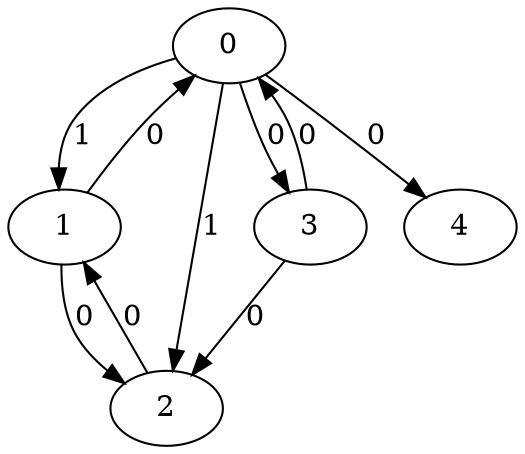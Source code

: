 // Source:1808 Canonical: -1 1 1 0 0 0 -1 0 -1 -1 -1 0 -1 -1 -1 0 -1 0 -1 -1 -1 -1 -1 -1 -1
digraph HRA_from_1808_graph_000 {
  0 -> 1 [label="1"];
  0 -> 2 [label="1"];
  0 -> 3 [label="0"];
  1 -> 0 [label="0"];
  1 -> 2 [label="0"];
  2 -> 1 [label="0"];
  3 -> 0 [label="0"];
  3 -> 2 [label="0"];
  0 -> 4 [label="0"];
}

// Source:1808 Canonical: -1 1 1 0 0 0 -1 0 -1 -1 -1 0 -1 -1 -1 0 -1 0 -1 -1 0 -1 -1 -1 -1
digraph HRA_from_1808_graph_001 {
  0 -> 1 [label="1"];
  0 -> 2 [label="1"];
  0 -> 3 [label="0"];
  1 -> 0 [label="0"];
  1 -> 2 [label="0"];
  2 -> 1 [label="0"];
  3 -> 0 [label="0"];
  3 -> 2 [label="0"];
  0 -> 4 [label="0"];
  4 -> 0 [label="0"];
}

// Source:1808 Canonical: -1 1 1 0 -1 0 -1 0 -1 0 -1 0 -1 -1 -1 0 -1 0 -1 -1 -1 -1 -1 -1 -1
digraph HRA_from_1808_graph_002 {
  0 -> 1 [label="1"];
  0 -> 2 [label="1"];
  0 -> 3 [label="0"];
  1 -> 0 [label="0"];
  1 -> 2 [label="0"];
  2 -> 1 [label="0"];
  3 -> 0 [label="0"];
  3 -> 2 [label="0"];
  1 -> 4 [label="0"];
}

// Source:1808 Canonical: -1 1 1 0 0 0 -1 0 -1 0 -1 0 -1 -1 -1 0 -1 0 -1 -1 -1 -1 -1 -1 -1
digraph HRA_from_1808_graph_003 {
  0 -> 1 [label="1"];
  0 -> 2 [label="1"];
  0 -> 3 [label="0"];
  1 -> 0 [label="0"];
  1 -> 2 [label="0"];
  2 -> 1 [label="0"];
  3 -> 0 [label="0"];
  3 -> 2 [label="0"];
  0 -> 4 [label="0"];
  1 -> 4 [label="0"];
}

// Source:1808 Canonical: -1 1 1 0 -1 0 -1 0 -1 0 -1 0 -1 -1 -1 0 -1 0 -1 -1 0 -1 -1 -1 -1
digraph HRA_from_1808_graph_004 {
  0 -> 1 [label="1"];
  0 -> 2 [label="1"];
  0 -> 3 [label="0"];
  1 -> 0 [label="0"];
  1 -> 2 [label="0"];
  2 -> 1 [label="0"];
  3 -> 0 [label="0"];
  3 -> 2 [label="0"];
  4 -> 0 [label="0"];
  1 -> 4 [label="0"];
}

// Source:1808 Canonical: -1 1 1 0 0 0 -1 0 -1 0 -1 0 -1 -1 -1 0 -1 0 -1 -1 0 -1 -1 -1 -1
digraph HRA_from_1808_graph_005 {
  0 -> 1 [label="1"];
  0 -> 2 [label="1"];
  0 -> 3 [label="0"];
  1 -> 0 [label="0"];
  1 -> 2 [label="0"];
  2 -> 1 [label="0"];
  3 -> 0 [label="0"];
  3 -> 2 [label="0"];
  0 -> 4 [label="0"];
  4 -> 0 [label="0"];
  1 -> 4 [label="0"];
}

// Source:1808 Canonical: -1 1 1 0 0 0 -1 0 -1 -1 -1 0 -1 -1 -1 0 -1 0 -1 -1 -1 0 -1 -1 -1
digraph HRA_from_1808_graph_006 {
  0 -> 1 [label="1"];
  0 -> 2 [label="1"];
  0 -> 3 [label="0"];
  1 -> 0 [label="0"];
  1 -> 2 [label="0"];
  2 -> 1 [label="0"];
  3 -> 0 [label="0"];
  3 -> 2 [label="0"];
  0 -> 4 [label="0"];
  4 -> 1 [label="0"];
}

// Source:1808 Canonical: -1 1 1 0 0 0 -1 0 -1 -1 -1 0 -1 -1 -1 0 -1 0 -1 -1 0 0 -1 -1 -1
digraph HRA_from_1808_graph_007 {
  0 -> 1 [label="1"];
  0 -> 2 [label="1"];
  0 -> 3 [label="0"];
  1 -> 0 [label="0"];
  1 -> 2 [label="0"];
  2 -> 1 [label="0"];
  3 -> 0 [label="0"];
  3 -> 2 [label="0"];
  0 -> 4 [label="0"];
  4 -> 0 [label="0"];
  4 -> 1 [label="0"];
}

// Source:1808 Canonical: -1 1 1 0 -1 0 -1 0 -1 0 -1 0 -1 -1 -1 0 -1 0 -1 -1 -1 0 -1 -1 -1
digraph HRA_from_1808_graph_008 {
  0 -> 1 [label="1"];
  0 -> 2 [label="1"];
  0 -> 3 [label="0"];
  1 -> 0 [label="0"];
  1 -> 2 [label="0"];
  2 -> 1 [label="0"];
  3 -> 0 [label="0"];
  3 -> 2 [label="0"];
  1 -> 4 [label="0"];
  4 -> 1 [label="0"];
}

// Source:1808 Canonical: -1 1 1 0 0 0 -1 0 -1 0 -1 0 -1 -1 -1 0 -1 0 -1 -1 -1 0 -1 -1 -1
digraph HRA_from_1808_graph_009 {
  0 -> 1 [label="1"];
  0 -> 2 [label="1"];
  0 -> 3 [label="0"];
  1 -> 0 [label="0"];
  1 -> 2 [label="0"];
  2 -> 1 [label="0"];
  3 -> 0 [label="0"];
  3 -> 2 [label="0"];
  0 -> 4 [label="0"];
  1 -> 4 [label="0"];
  4 -> 1 [label="0"];
}

// Source:1808 Canonical: -1 1 1 0 -1 0 -1 0 -1 0 -1 0 -1 -1 -1 0 -1 0 -1 -1 0 0 -1 -1 -1
digraph HRA_from_1808_graph_010 {
  0 -> 1 [label="1"];
  0 -> 2 [label="1"];
  0 -> 3 [label="0"];
  1 -> 0 [label="0"];
  1 -> 2 [label="0"];
  2 -> 1 [label="0"];
  3 -> 0 [label="0"];
  3 -> 2 [label="0"];
  4 -> 0 [label="0"];
  1 -> 4 [label="0"];
  4 -> 1 [label="0"];
}

// Source:1808 Canonical: -1 1 1 0 0 0 -1 0 -1 0 -1 0 -1 -1 -1 0 -1 0 -1 -1 0 0 -1 -1 -1
digraph HRA_from_1808_graph_011 {
  0 -> 1 [label="1"];
  0 -> 2 [label="1"];
  0 -> 3 [label="0"];
  1 -> 0 [label="0"];
  1 -> 2 [label="0"];
  2 -> 1 [label="0"];
  3 -> 0 [label="0"];
  3 -> 2 [label="0"];
  0 -> 4 [label="0"];
  4 -> 0 [label="0"];
  1 -> 4 [label="0"];
  4 -> 1 [label="0"];
}

// Source:1808 Canonical: -1 1 1 0 -1 0 -1 0 -1 -1 -1 0 -1 -1 0 0 -1 0 -1 -1 -1 -1 -1 -1 -1
digraph HRA_from_1808_graph_012 {
  0 -> 1 [label="1"];
  0 -> 2 [label="1"];
  0 -> 3 [label="0"];
  1 -> 0 [label="0"];
  1 -> 2 [label="0"];
  2 -> 1 [label="0"];
  3 -> 0 [label="0"];
  3 -> 2 [label="0"];
  2 -> 4 [label="0"];
}

// Source:1808 Canonical: -1 1 1 0 0 0 -1 0 -1 -1 -1 0 -1 -1 0 0 -1 0 -1 -1 -1 -1 -1 -1 -1
digraph HRA_from_1808_graph_013 {
  0 -> 1 [label="1"];
  0 -> 2 [label="1"];
  0 -> 3 [label="0"];
  1 -> 0 [label="0"];
  1 -> 2 [label="0"];
  2 -> 1 [label="0"];
  3 -> 0 [label="0"];
  3 -> 2 [label="0"];
  0 -> 4 [label="0"];
  2 -> 4 [label="0"];
}

// Source:1808 Canonical: -1 1 1 0 -1 0 -1 0 -1 -1 -1 0 -1 -1 0 0 -1 0 -1 -1 0 -1 -1 -1 -1
digraph HRA_from_1808_graph_014 {
  0 -> 1 [label="1"];
  0 -> 2 [label="1"];
  0 -> 3 [label="0"];
  1 -> 0 [label="0"];
  1 -> 2 [label="0"];
  2 -> 1 [label="0"];
  3 -> 0 [label="0"];
  3 -> 2 [label="0"];
  4 -> 0 [label="0"];
  2 -> 4 [label="0"];
}

// Source:1808 Canonical: -1 1 1 0 0 0 -1 0 -1 -1 -1 0 -1 -1 0 0 -1 0 -1 -1 0 -1 -1 -1 -1
digraph HRA_from_1808_graph_015 {
  0 -> 1 [label="1"];
  0 -> 2 [label="1"];
  0 -> 3 [label="0"];
  1 -> 0 [label="0"];
  1 -> 2 [label="0"];
  2 -> 1 [label="0"];
  3 -> 0 [label="0"];
  3 -> 2 [label="0"];
  0 -> 4 [label="0"];
  4 -> 0 [label="0"];
  2 -> 4 [label="0"];
}

// Source:1808 Canonical: -1 1 1 0 -1 0 -1 0 -1 0 -1 0 -1 -1 0 0 -1 0 -1 -1 -1 -1 -1 -1 -1
digraph HRA_from_1808_graph_016 {
  0 -> 1 [label="1"];
  0 -> 2 [label="1"];
  0 -> 3 [label="0"];
  1 -> 0 [label="0"];
  1 -> 2 [label="0"];
  2 -> 1 [label="0"];
  3 -> 0 [label="0"];
  3 -> 2 [label="0"];
  1 -> 4 [label="0"];
  2 -> 4 [label="0"];
}

// Source:1808 Canonical: -1 1 1 0 0 0 -1 0 -1 0 -1 0 -1 -1 0 0 -1 0 -1 -1 -1 -1 -1 -1 -1
digraph HRA_from_1808_graph_017 {
  0 -> 1 [label="1"];
  0 -> 2 [label="1"];
  0 -> 3 [label="0"];
  1 -> 0 [label="0"];
  1 -> 2 [label="0"];
  2 -> 1 [label="0"];
  3 -> 0 [label="0"];
  3 -> 2 [label="0"];
  0 -> 4 [label="0"];
  1 -> 4 [label="0"];
  2 -> 4 [label="0"];
}

// Source:1808 Canonical: -1 1 1 0 -1 0 -1 0 -1 0 -1 0 -1 -1 0 0 -1 0 -1 -1 0 -1 -1 -1 -1
digraph HRA_from_1808_graph_018 {
  0 -> 1 [label="1"];
  0 -> 2 [label="1"];
  0 -> 3 [label="0"];
  1 -> 0 [label="0"];
  1 -> 2 [label="0"];
  2 -> 1 [label="0"];
  3 -> 0 [label="0"];
  3 -> 2 [label="0"];
  4 -> 0 [label="0"];
  1 -> 4 [label="0"];
  2 -> 4 [label="0"];
}

// Source:1808 Canonical: -1 1 1 0 0 0 -1 0 -1 0 -1 0 -1 -1 0 0 -1 0 -1 -1 0 -1 -1 -1 -1
digraph HRA_from_1808_graph_019 {
  0 -> 1 [label="1"];
  0 -> 2 [label="1"];
  0 -> 3 [label="0"];
  1 -> 0 [label="0"];
  1 -> 2 [label="0"];
  2 -> 1 [label="0"];
  3 -> 0 [label="0"];
  3 -> 2 [label="0"];
  0 -> 4 [label="0"];
  4 -> 0 [label="0"];
  1 -> 4 [label="0"];
  2 -> 4 [label="0"];
}

// Source:1808 Canonical: -1 1 1 0 -1 0 -1 0 -1 -1 -1 0 -1 -1 0 0 -1 0 -1 -1 -1 0 -1 -1 -1
digraph HRA_from_1808_graph_020 {
  0 -> 1 [label="1"];
  0 -> 2 [label="1"];
  0 -> 3 [label="0"];
  1 -> 0 [label="0"];
  1 -> 2 [label="0"];
  2 -> 1 [label="0"];
  3 -> 0 [label="0"];
  3 -> 2 [label="0"];
  4 -> 1 [label="0"];
  2 -> 4 [label="0"];
}

// Source:1808 Canonical: -1 1 1 0 0 0 -1 0 -1 -1 -1 0 -1 -1 0 0 -1 0 -1 -1 -1 0 -1 -1 -1
digraph HRA_from_1808_graph_021 {
  0 -> 1 [label="1"];
  0 -> 2 [label="1"];
  0 -> 3 [label="0"];
  1 -> 0 [label="0"];
  1 -> 2 [label="0"];
  2 -> 1 [label="0"];
  3 -> 0 [label="0"];
  3 -> 2 [label="0"];
  0 -> 4 [label="0"];
  4 -> 1 [label="0"];
  2 -> 4 [label="0"];
}

// Source:1808 Canonical: -1 1 1 0 -1 0 -1 0 -1 -1 -1 0 -1 -1 0 0 -1 0 -1 -1 0 0 -1 -1 -1
digraph HRA_from_1808_graph_022 {
  0 -> 1 [label="1"];
  0 -> 2 [label="1"];
  0 -> 3 [label="0"];
  1 -> 0 [label="0"];
  1 -> 2 [label="0"];
  2 -> 1 [label="0"];
  3 -> 0 [label="0"];
  3 -> 2 [label="0"];
  4 -> 0 [label="0"];
  4 -> 1 [label="0"];
  2 -> 4 [label="0"];
}

// Source:1808 Canonical: -1 1 1 0 0 0 -1 0 -1 -1 -1 0 -1 -1 0 0 -1 0 -1 -1 0 0 -1 -1 -1
digraph HRA_from_1808_graph_023 {
  0 -> 1 [label="1"];
  0 -> 2 [label="1"];
  0 -> 3 [label="0"];
  1 -> 0 [label="0"];
  1 -> 2 [label="0"];
  2 -> 1 [label="0"];
  3 -> 0 [label="0"];
  3 -> 2 [label="0"];
  0 -> 4 [label="0"];
  4 -> 0 [label="0"];
  4 -> 1 [label="0"];
  2 -> 4 [label="0"];
}

// Source:1808 Canonical: -1 1 1 0 -1 0 -1 0 -1 0 -1 0 -1 -1 0 0 -1 0 -1 -1 -1 0 -1 -1 -1
digraph HRA_from_1808_graph_024 {
  0 -> 1 [label="1"];
  0 -> 2 [label="1"];
  0 -> 3 [label="0"];
  1 -> 0 [label="0"];
  1 -> 2 [label="0"];
  2 -> 1 [label="0"];
  3 -> 0 [label="0"];
  3 -> 2 [label="0"];
  1 -> 4 [label="0"];
  4 -> 1 [label="0"];
  2 -> 4 [label="0"];
}

// Source:1808 Canonical: -1 1 1 0 0 0 -1 0 -1 0 -1 0 -1 -1 0 0 -1 0 -1 -1 -1 0 -1 -1 -1
digraph HRA_from_1808_graph_025 {
  0 -> 1 [label="1"];
  0 -> 2 [label="1"];
  0 -> 3 [label="0"];
  1 -> 0 [label="0"];
  1 -> 2 [label="0"];
  2 -> 1 [label="0"];
  3 -> 0 [label="0"];
  3 -> 2 [label="0"];
  0 -> 4 [label="0"];
  1 -> 4 [label="0"];
  4 -> 1 [label="0"];
  2 -> 4 [label="0"];
}

// Source:1808 Canonical: -1 1 1 0 -1 0 -1 0 -1 0 -1 0 -1 -1 0 0 -1 0 -1 -1 0 0 -1 -1 -1
digraph HRA_from_1808_graph_026 {
  0 -> 1 [label="1"];
  0 -> 2 [label="1"];
  0 -> 3 [label="0"];
  1 -> 0 [label="0"];
  1 -> 2 [label="0"];
  2 -> 1 [label="0"];
  3 -> 0 [label="0"];
  3 -> 2 [label="0"];
  4 -> 0 [label="0"];
  1 -> 4 [label="0"];
  4 -> 1 [label="0"];
  2 -> 4 [label="0"];
}

// Source:1808 Canonical: -1 1 1 0 0 0 -1 0 -1 0 -1 0 -1 -1 0 0 -1 0 -1 -1 0 0 -1 -1 -1
digraph HRA_from_1808_graph_027 {
  0 -> 1 [label="1"];
  0 -> 2 [label="1"];
  0 -> 3 [label="0"];
  1 -> 0 [label="0"];
  1 -> 2 [label="0"];
  2 -> 1 [label="0"];
  3 -> 0 [label="0"];
  3 -> 2 [label="0"];
  0 -> 4 [label="0"];
  4 -> 0 [label="0"];
  1 -> 4 [label="0"];
  4 -> 1 [label="0"];
  2 -> 4 [label="0"];
}

// Source:1808 Canonical: -1 1 1 0 0 0 -1 0 -1 -1 -1 0 -1 -1 -1 0 -1 0 -1 -1 -1 -1 0 -1 -1
digraph HRA_from_1808_graph_028 {
  0 -> 1 [label="1"];
  0 -> 2 [label="1"];
  0 -> 3 [label="0"];
  1 -> 0 [label="0"];
  1 -> 2 [label="0"];
  2 -> 1 [label="0"];
  3 -> 0 [label="0"];
  3 -> 2 [label="0"];
  0 -> 4 [label="0"];
  4 -> 2 [label="0"];
}

// Source:1808 Canonical: -1 1 1 0 0 0 -1 0 -1 -1 -1 0 -1 -1 -1 0 -1 0 -1 -1 0 -1 0 -1 -1
digraph HRA_from_1808_graph_029 {
  0 -> 1 [label="1"];
  0 -> 2 [label="1"];
  0 -> 3 [label="0"];
  1 -> 0 [label="0"];
  1 -> 2 [label="0"];
  2 -> 1 [label="0"];
  3 -> 0 [label="0"];
  3 -> 2 [label="0"];
  0 -> 4 [label="0"];
  4 -> 0 [label="0"];
  4 -> 2 [label="0"];
}

// Source:1808 Canonical: -1 1 1 0 -1 0 -1 0 -1 0 -1 0 -1 -1 -1 0 -1 0 -1 -1 -1 -1 0 -1 -1
digraph HRA_from_1808_graph_030 {
  0 -> 1 [label="1"];
  0 -> 2 [label="1"];
  0 -> 3 [label="0"];
  1 -> 0 [label="0"];
  1 -> 2 [label="0"];
  2 -> 1 [label="0"];
  3 -> 0 [label="0"];
  3 -> 2 [label="0"];
  1 -> 4 [label="0"];
  4 -> 2 [label="0"];
}

// Source:1808 Canonical: -1 1 1 0 0 0 -1 0 -1 0 -1 0 -1 -1 -1 0 -1 0 -1 -1 -1 -1 0 -1 -1
digraph HRA_from_1808_graph_031 {
  0 -> 1 [label="1"];
  0 -> 2 [label="1"];
  0 -> 3 [label="0"];
  1 -> 0 [label="0"];
  1 -> 2 [label="0"];
  2 -> 1 [label="0"];
  3 -> 0 [label="0"];
  3 -> 2 [label="0"];
  0 -> 4 [label="0"];
  1 -> 4 [label="0"];
  4 -> 2 [label="0"];
}

// Source:1808 Canonical: -1 1 1 0 -1 0 -1 0 -1 0 -1 0 -1 -1 -1 0 -1 0 -1 -1 0 -1 0 -1 -1
digraph HRA_from_1808_graph_032 {
  0 -> 1 [label="1"];
  0 -> 2 [label="1"];
  0 -> 3 [label="0"];
  1 -> 0 [label="0"];
  1 -> 2 [label="0"];
  2 -> 1 [label="0"];
  3 -> 0 [label="0"];
  3 -> 2 [label="0"];
  4 -> 0 [label="0"];
  1 -> 4 [label="0"];
  4 -> 2 [label="0"];
}

// Source:1808 Canonical: -1 1 1 0 0 0 -1 0 -1 0 -1 0 -1 -1 -1 0 -1 0 -1 -1 0 -1 0 -1 -1
digraph HRA_from_1808_graph_033 {
  0 -> 1 [label="1"];
  0 -> 2 [label="1"];
  0 -> 3 [label="0"];
  1 -> 0 [label="0"];
  1 -> 2 [label="0"];
  2 -> 1 [label="0"];
  3 -> 0 [label="0"];
  3 -> 2 [label="0"];
  0 -> 4 [label="0"];
  4 -> 0 [label="0"];
  1 -> 4 [label="0"];
  4 -> 2 [label="0"];
}

// Source:1808 Canonical: -1 1 1 0 0 0 -1 0 -1 -1 -1 0 -1 -1 -1 0 -1 0 -1 -1 -1 0 0 -1 -1
digraph HRA_from_1808_graph_034 {
  0 -> 1 [label="1"];
  0 -> 2 [label="1"];
  0 -> 3 [label="0"];
  1 -> 0 [label="0"];
  1 -> 2 [label="0"];
  2 -> 1 [label="0"];
  3 -> 0 [label="0"];
  3 -> 2 [label="0"];
  0 -> 4 [label="0"];
  4 -> 1 [label="0"];
  4 -> 2 [label="0"];
}

// Source:1808 Canonical: -1 1 1 0 0 0 -1 0 -1 -1 -1 0 -1 -1 -1 0 -1 0 -1 -1 0 0 0 -1 -1
digraph HRA_from_1808_graph_035 {
  0 -> 1 [label="1"];
  0 -> 2 [label="1"];
  0 -> 3 [label="0"];
  1 -> 0 [label="0"];
  1 -> 2 [label="0"];
  2 -> 1 [label="0"];
  3 -> 0 [label="0"];
  3 -> 2 [label="0"];
  0 -> 4 [label="0"];
  4 -> 0 [label="0"];
  4 -> 1 [label="0"];
  4 -> 2 [label="0"];
}

// Source:1808 Canonical: -1 1 1 0 -1 0 -1 0 -1 0 -1 0 -1 -1 -1 0 -1 0 -1 -1 -1 0 0 -1 -1
digraph HRA_from_1808_graph_036 {
  0 -> 1 [label="1"];
  0 -> 2 [label="1"];
  0 -> 3 [label="0"];
  1 -> 0 [label="0"];
  1 -> 2 [label="0"];
  2 -> 1 [label="0"];
  3 -> 0 [label="0"];
  3 -> 2 [label="0"];
  1 -> 4 [label="0"];
  4 -> 1 [label="0"];
  4 -> 2 [label="0"];
}

// Source:1808 Canonical: -1 1 1 0 0 0 -1 0 -1 0 -1 0 -1 -1 -1 0 -1 0 -1 -1 -1 0 0 -1 -1
digraph HRA_from_1808_graph_037 {
  0 -> 1 [label="1"];
  0 -> 2 [label="1"];
  0 -> 3 [label="0"];
  1 -> 0 [label="0"];
  1 -> 2 [label="0"];
  2 -> 1 [label="0"];
  3 -> 0 [label="0"];
  3 -> 2 [label="0"];
  0 -> 4 [label="0"];
  1 -> 4 [label="0"];
  4 -> 1 [label="0"];
  4 -> 2 [label="0"];
}

// Source:1808 Canonical: -1 1 1 0 -1 0 -1 0 -1 0 -1 0 -1 -1 -1 0 -1 0 -1 -1 0 0 0 -1 -1
digraph HRA_from_1808_graph_038 {
  0 -> 1 [label="1"];
  0 -> 2 [label="1"];
  0 -> 3 [label="0"];
  1 -> 0 [label="0"];
  1 -> 2 [label="0"];
  2 -> 1 [label="0"];
  3 -> 0 [label="0"];
  3 -> 2 [label="0"];
  4 -> 0 [label="0"];
  1 -> 4 [label="0"];
  4 -> 1 [label="0"];
  4 -> 2 [label="0"];
}

// Source:1808 Canonical: -1 1 1 0 0 0 -1 0 -1 0 -1 0 -1 -1 -1 0 -1 0 -1 -1 0 0 0 -1 -1
digraph HRA_from_1808_graph_039 {
  0 -> 1 [label="1"];
  0 -> 2 [label="1"];
  0 -> 3 [label="0"];
  1 -> 0 [label="0"];
  1 -> 2 [label="0"];
  2 -> 1 [label="0"];
  3 -> 0 [label="0"];
  3 -> 2 [label="0"];
  0 -> 4 [label="0"];
  4 -> 0 [label="0"];
  1 -> 4 [label="0"];
  4 -> 1 [label="0"];
  4 -> 2 [label="0"];
}

// Source:1808 Canonical: -1 1 1 0 -1 0 -1 0 -1 -1 -1 0 -1 -1 0 0 -1 0 -1 -1 -1 -1 0 -1 -1
digraph HRA_from_1808_graph_040 {
  0 -> 1 [label="1"];
  0 -> 2 [label="1"];
  0 -> 3 [label="0"];
  1 -> 0 [label="0"];
  1 -> 2 [label="0"];
  2 -> 1 [label="0"];
  3 -> 0 [label="0"];
  3 -> 2 [label="0"];
  2 -> 4 [label="0"];
  4 -> 2 [label="0"];
}

// Source:1808 Canonical: -1 1 1 0 0 0 -1 0 -1 -1 -1 0 -1 -1 0 0 -1 0 -1 -1 -1 -1 0 -1 -1
digraph HRA_from_1808_graph_041 {
  0 -> 1 [label="1"];
  0 -> 2 [label="1"];
  0 -> 3 [label="0"];
  1 -> 0 [label="0"];
  1 -> 2 [label="0"];
  2 -> 1 [label="0"];
  3 -> 0 [label="0"];
  3 -> 2 [label="0"];
  0 -> 4 [label="0"];
  2 -> 4 [label="0"];
  4 -> 2 [label="0"];
}

// Source:1808 Canonical: -1 1 1 0 -1 0 -1 0 -1 -1 -1 0 -1 -1 0 0 -1 0 -1 -1 0 -1 0 -1 -1
digraph HRA_from_1808_graph_042 {
  0 -> 1 [label="1"];
  0 -> 2 [label="1"];
  0 -> 3 [label="0"];
  1 -> 0 [label="0"];
  1 -> 2 [label="0"];
  2 -> 1 [label="0"];
  3 -> 0 [label="0"];
  3 -> 2 [label="0"];
  4 -> 0 [label="0"];
  2 -> 4 [label="0"];
  4 -> 2 [label="0"];
}

// Source:1808 Canonical: -1 1 1 0 0 0 -1 0 -1 -1 -1 0 -1 -1 0 0 -1 0 -1 -1 0 -1 0 -1 -1
digraph HRA_from_1808_graph_043 {
  0 -> 1 [label="1"];
  0 -> 2 [label="1"];
  0 -> 3 [label="0"];
  1 -> 0 [label="0"];
  1 -> 2 [label="0"];
  2 -> 1 [label="0"];
  3 -> 0 [label="0"];
  3 -> 2 [label="0"];
  0 -> 4 [label="0"];
  4 -> 0 [label="0"];
  2 -> 4 [label="0"];
  4 -> 2 [label="0"];
}

// Source:1808 Canonical: -1 1 1 0 -1 0 -1 0 -1 0 -1 0 -1 -1 0 0 -1 0 -1 -1 -1 -1 0 -1 -1
digraph HRA_from_1808_graph_044 {
  0 -> 1 [label="1"];
  0 -> 2 [label="1"];
  0 -> 3 [label="0"];
  1 -> 0 [label="0"];
  1 -> 2 [label="0"];
  2 -> 1 [label="0"];
  3 -> 0 [label="0"];
  3 -> 2 [label="0"];
  1 -> 4 [label="0"];
  2 -> 4 [label="0"];
  4 -> 2 [label="0"];
}

// Source:1808 Canonical: -1 1 1 0 0 0 -1 0 -1 0 -1 0 -1 -1 0 0 -1 0 -1 -1 -1 -1 0 -1 -1
digraph HRA_from_1808_graph_045 {
  0 -> 1 [label="1"];
  0 -> 2 [label="1"];
  0 -> 3 [label="0"];
  1 -> 0 [label="0"];
  1 -> 2 [label="0"];
  2 -> 1 [label="0"];
  3 -> 0 [label="0"];
  3 -> 2 [label="0"];
  0 -> 4 [label="0"];
  1 -> 4 [label="0"];
  2 -> 4 [label="0"];
  4 -> 2 [label="0"];
}

// Source:1808 Canonical: -1 1 1 0 -1 0 -1 0 -1 0 -1 0 -1 -1 0 0 -1 0 -1 -1 0 -1 0 -1 -1
digraph HRA_from_1808_graph_046 {
  0 -> 1 [label="1"];
  0 -> 2 [label="1"];
  0 -> 3 [label="0"];
  1 -> 0 [label="0"];
  1 -> 2 [label="0"];
  2 -> 1 [label="0"];
  3 -> 0 [label="0"];
  3 -> 2 [label="0"];
  4 -> 0 [label="0"];
  1 -> 4 [label="0"];
  2 -> 4 [label="0"];
  4 -> 2 [label="0"];
}

// Source:1808 Canonical: -1 1 1 0 0 0 -1 0 -1 0 -1 0 -1 -1 0 0 -1 0 -1 -1 0 -1 0 -1 -1
digraph HRA_from_1808_graph_047 {
  0 -> 1 [label="1"];
  0 -> 2 [label="1"];
  0 -> 3 [label="0"];
  1 -> 0 [label="0"];
  1 -> 2 [label="0"];
  2 -> 1 [label="0"];
  3 -> 0 [label="0"];
  3 -> 2 [label="0"];
  0 -> 4 [label="0"];
  4 -> 0 [label="0"];
  1 -> 4 [label="0"];
  2 -> 4 [label="0"];
  4 -> 2 [label="0"];
}

// Source:1808 Canonical: -1 1 1 0 -1 0 -1 0 -1 -1 -1 0 -1 -1 0 0 -1 0 -1 -1 -1 0 0 -1 -1
digraph HRA_from_1808_graph_048 {
  0 -> 1 [label="1"];
  0 -> 2 [label="1"];
  0 -> 3 [label="0"];
  1 -> 0 [label="0"];
  1 -> 2 [label="0"];
  2 -> 1 [label="0"];
  3 -> 0 [label="0"];
  3 -> 2 [label="0"];
  4 -> 1 [label="0"];
  2 -> 4 [label="0"];
  4 -> 2 [label="0"];
}

// Source:1808 Canonical: -1 1 1 0 0 0 -1 0 -1 -1 -1 0 -1 -1 0 0 -1 0 -1 -1 -1 0 0 -1 -1
digraph HRA_from_1808_graph_049 {
  0 -> 1 [label="1"];
  0 -> 2 [label="1"];
  0 -> 3 [label="0"];
  1 -> 0 [label="0"];
  1 -> 2 [label="0"];
  2 -> 1 [label="0"];
  3 -> 0 [label="0"];
  3 -> 2 [label="0"];
  0 -> 4 [label="0"];
  4 -> 1 [label="0"];
  2 -> 4 [label="0"];
  4 -> 2 [label="0"];
}

// Source:1808 Canonical: -1 1 1 0 -1 0 -1 0 -1 -1 -1 0 -1 -1 0 0 -1 0 -1 -1 0 0 0 -1 -1
digraph HRA_from_1808_graph_050 {
  0 -> 1 [label="1"];
  0 -> 2 [label="1"];
  0 -> 3 [label="0"];
  1 -> 0 [label="0"];
  1 -> 2 [label="0"];
  2 -> 1 [label="0"];
  3 -> 0 [label="0"];
  3 -> 2 [label="0"];
  4 -> 0 [label="0"];
  4 -> 1 [label="0"];
  2 -> 4 [label="0"];
  4 -> 2 [label="0"];
}

// Source:1808 Canonical: -1 1 1 0 0 0 -1 0 -1 -1 -1 0 -1 -1 0 0 -1 0 -1 -1 0 0 0 -1 -1
digraph HRA_from_1808_graph_051 {
  0 -> 1 [label="1"];
  0 -> 2 [label="1"];
  0 -> 3 [label="0"];
  1 -> 0 [label="0"];
  1 -> 2 [label="0"];
  2 -> 1 [label="0"];
  3 -> 0 [label="0"];
  3 -> 2 [label="0"];
  0 -> 4 [label="0"];
  4 -> 0 [label="0"];
  4 -> 1 [label="0"];
  2 -> 4 [label="0"];
  4 -> 2 [label="0"];
}

// Source:1808 Canonical: -1 1 1 0 -1 0 -1 0 -1 0 -1 0 -1 -1 0 0 -1 0 -1 -1 -1 0 0 -1 -1
digraph HRA_from_1808_graph_052 {
  0 -> 1 [label="1"];
  0 -> 2 [label="1"];
  0 -> 3 [label="0"];
  1 -> 0 [label="0"];
  1 -> 2 [label="0"];
  2 -> 1 [label="0"];
  3 -> 0 [label="0"];
  3 -> 2 [label="0"];
  1 -> 4 [label="0"];
  4 -> 1 [label="0"];
  2 -> 4 [label="0"];
  4 -> 2 [label="0"];
}

// Source:1808 Canonical: -1 1 1 0 0 0 -1 0 -1 0 -1 0 -1 -1 0 0 -1 0 -1 -1 -1 0 0 -1 -1
digraph HRA_from_1808_graph_053 {
  0 -> 1 [label="1"];
  0 -> 2 [label="1"];
  0 -> 3 [label="0"];
  1 -> 0 [label="0"];
  1 -> 2 [label="0"];
  2 -> 1 [label="0"];
  3 -> 0 [label="0"];
  3 -> 2 [label="0"];
  0 -> 4 [label="0"];
  1 -> 4 [label="0"];
  4 -> 1 [label="0"];
  2 -> 4 [label="0"];
  4 -> 2 [label="0"];
}

// Source:1808 Canonical: -1 1 1 0 -1 0 -1 0 -1 0 -1 0 -1 -1 0 0 -1 0 -1 -1 0 0 0 -1 -1
digraph HRA_from_1808_graph_054 {
  0 -> 1 [label="1"];
  0 -> 2 [label="1"];
  0 -> 3 [label="0"];
  1 -> 0 [label="0"];
  1 -> 2 [label="0"];
  2 -> 1 [label="0"];
  3 -> 0 [label="0"];
  3 -> 2 [label="0"];
  4 -> 0 [label="0"];
  1 -> 4 [label="0"];
  4 -> 1 [label="0"];
  2 -> 4 [label="0"];
  4 -> 2 [label="0"];
}

// Source:1808 Canonical: -1 1 1 0 0 0 -1 0 -1 0 -1 0 -1 -1 0 0 -1 0 -1 -1 0 0 0 -1 -1
digraph HRA_from_1808_graph_055 {
  0 -> 1 [label="1"];
  0 -> 2 [label="1"];
  0 -> 3 [label="0"];
  1 -> 0 [label="0"];
  1 -> 2 [label="0"];
  2 -> 1 [label="0"];
  3 -> 0 [label="0"];
  3 -> 2 [label="0"];
  0 -> 4 [label="0"];
  4 -> 0 [label="0"];
  1 -> 4 [label="0"];
  4 -> 1 [label="0"];
  2 -> 4 [label="0"];
  4 -> 2 [label="0"];
}

// Source:1808 Canonical: -1 1 1 0 -1 0 -1 0 -1 -1 -1 0 -1 -1 -1 0 -1 0 -1 0 -1 -1 -1 -1 -1
digraph HRA_from_1808_graph_056 {
  0 -> 1 [label="1"];
  0 -> 2 [label="1"];
  0 -> 3 [label="0"];
  1 -> 0 [label="0"];
  1 -> 2 [label="0"];
  2 -> 1 [label="0"];
  3 -> 0 [label="0"];
  3 -> 2 [label="0"];
  3 -> 4 [label="0"];
}

// Source:1808 Canonical: -1 1 1 0 0 0 -1 0 -1 -1 -1 0 -1 -1 -1 0 -1 0 -1 0 -1 -1 -1 -1 -1
digraph HRA_from_1808_graph_057 {
  0 -> 1 [label="1"];
  0 -> 2 [label="1"];
  0 -> 3 [label="0"];
  1 -> 0 [label="0"];
  1 -> 2 [label="0"];
  2 -> 1 [label="0"];
  3 -> 0 [label="0"];
  3 -> 2 [label="0"];
  0 -> 4 [label="0"];
  3 -> 4 [label="0"];
}

// Source:1808 Canonical: -1 1 1 0 -1 0 -1 0 -1 -1 -1 0 -1 -1 -1 0 -1 0 -1 0 0 -1 -1 -1 -1
digraph HRA_from_1808_graph_058 {
  0 -> 1 [label="1"];
  0 -> 2 [label="1"];
  0 -> 3 [label="0"];
  1 -> 0 [label="0"];
  1 -> 2 [label="0"];
  2 -> 1 [label="0"];
  3 -> 0 [label="0"];
  3 -> 2 [label="0"];
  4 -> 0 [label="0"];
  3 -> 4 [label="0"];
}

// Source:1808 Canonical: -1 1 1 0 0 0 -1 0 -1 -1 -1 0 -1 -1 -1 0 -1 0 -1 0 0 -1 -1 -1 -1
digraph HRA_from_1808_graph_059 {
  0 -> 1 [label="1"];
  0 -> 2 [label="1"];
  0 -> 3 [label="0"];
  1 -> 0 [label="0"];
  1 -> 2 [label="0"];
  2 -> 1 [label="0"];
  3 -> 0 [label="0"];
  3 -> 2 [label="0"];
  0 -> 4 [label="0"];
  4 -> 0 [label="0"];
  3 -> 4 [label="0"];
}

// Source:1808 Canonical: -1 1 1 0 -1 0 -1 0 -1 0 -1 0 -1 -1 -1 0 -1 0 -1 0 -1 -1 -1 -1 -1
digraph HRA_from_1808_graph_060 {
  0 -> 1 [label="1"];
  0 -> 2 [label="1"];
  0 -> 3 [label="0"];
  1 -> 0 [label="0"];
  1 -> 2 [label="0"];
  2 -> 1 [label="0"];
  3 -> 0 [label="0"];
  3 -> 2 [label="0"];
  1 -> 4 [label="0"];
  3 -> 4 [label="0"];
}

// Source:1808 Canonical: -1 1 1 0 0 0 -1 0 -1 0 -1 0 -1 -1 -1 0 -1 0 -1 0 -1 -1 -1 -1 -1
digraph HRA_from_1808_graph_061 {
  0 -> 1 [label="1"];
  0 -> 2 [label="1"];
  0 -> 3 [label="0"];
  1 -> 0 [label="0"];
  1 -> 2 [label="0"];
  2 -> 1 [label="0"];
  3 -> 0 [label="0"];
  3 -> 2 [label="0"];
  0 -> 4 [label="0"];
  1 -> 4 [label="0"];
  3 -> 4 [label="0"];
}

// Source:1808 Canonical: -1 1 1 0 -1 0 -1 0 -1 0 -1 0 -1 -1 -1 0 -1 0 -1 0 0 -1 -1 -1 -1
digraph HRA_from_1808_graph_062 {
  0 -> 1 [label="1"];
  0 -> 2 [label="1"];
  0 -> 3 [label="0"];
  1 -> 0 [label="0"];
  1 -> 2 [label="0"];
  2 -> 1 [label="0"];
  3 -> 0 [label="0"];
  3 -> 2 [label="0"];
  4 -> 0 [label="0"];
  1 -> 4 [label="0"];
  3 -> 4 [label="0"];
}

// Source:1808 Canonical: -1 1 1 0 0 0 -1 0 -1 0 -1 0 -1 -1 -1 0 -1 0 -1 0 0 -1 -1 -1 -1
digraph HRA_from_1808_graph_063 {
  0 -> 1 [label="1"];
  0 -> 2 [label="1"];
  0 -> 3 [label="0"];
  1 -> 0 [label="0"];
  1 -> 2 [label="0"];
  2 -> 1 [label="0"];
  3 -> 0 [label="0"];
  3 -> 2 [label="0"];
  0 -> 4 [label="0"];
  4 -> 0 [label="0"];
  1 -> 4 [label="0"];
  3 -> 4 [label="0"];
}

// Source:1808 Canonical: -1 1 1 0 -1 0 -1 0 -1 -1 -1 0 -1 -1 -1 0 -1 0 -1 0 -1 0 -1 -1 -1
digraph HRA_from_1808_graph_064 {
  0 -> 1 [label="1"];
  0 -> 2 [label="1"];
  0 -> 3 [label="0"];
  1 -> 0 [label="0"];
  1 -> 2 [label="0"];
  2 -> 1 [label="0"];
  3 -> 0 [label="0"];
  3 -> 2 [label="0"];
  4 -> 1 [label="0"];
  3 -> 4 [label="0"];
}

// Source:1808 Canonical: -1 1 1 0 0 0 -1 0 -1 -1 -1 0 -1 -1 -1 0 -1 0 -1 0 -1 0 -1 -1 -1
digraph HRA_from_1808_graph_065 {
  0 -> 1 [label="1"];
  0 -> 2 [label="1"];
  0 -> 3 [label="0"];
  1 -> 0 [label="0"];
  1 -> 2 [label="0"];
  2 -> 1 [label="0"];
  3 -> 0 [label="0"];
  3 -> 2 [label="0"];
  0 -> 4 [label="0"];
  4 -> 1 [label="0"];
  3 -> 4 [label="0"];
}

// Source:1808 Canonical: -1 1 1 0 -1 0 -1 0 -1 -1 -1 0 -1 -1 -1 0 -1 0 -1 0 0 0 -1 -1 -1
digraph HRA_from_1808_graph_066 {
  0 -> 1 [label="1"];
  0 -> 2 [label="1"];
  0 -> 3 [label="0"];
  1 -> 0 [label="0"];
  1 -> 2 [label="0"];
  2 -> 1 [label="0"];
  3 -> 0 [label="0"];
  3 -> 2 [label="0"];
  4 -> 0 [label="0"];
  4 -> 1 [label="0"];
  3 -> 4 [label="0"];
}

// Source:1808 Canonical: -1 1 1 0 0 0 -1 0 -1 -1 -1 0 -1 -1 -1 0 -1 0 -1 0 0 0 -1 -1 -1
digraph HRA_from_1808_graph_067 {
  0 -> 1 [label="1"];
  0 -> 2 [label="1"];
  0 -> 3 [label="0"];
  1 -> 0 [label="0"];
  1 -> 2 [label="0"];
  2 -> 1 [label="0"];
  3 -> 0 [label="0"];
  3 -> 2 [label="0"];
  0 -> 4 [label="0"];
  4 -> 0 [label="0"];
  4 -> 1 [label="0"];
  3 -> 4 [label="0"];
}

// Source:1808 Canonical: -1 1 1 0 -1 0 -1 0 -1 0 -1 0 -1 -1 -1 0 -1 0 -1 0 -1 0 -1 -1 -1
digraph HRA_from_1808_graph_068 {
  0 -> 1 [label="1"];
  0 -> 2 [label="1"];
  0 -> 3 [label="0"];
  1 -> 0 [label="0"];
  1 -> 2 [label="0"];
  2 -> 1 [label="0"];
  3 -> 0 [label="0"];
  3 -> 2 [label="0"];
  1 -> 4 [label="0"];
  4 -> 1 [label="0"];
  3 -> 4 [label="0"];
}

// Source:1808 Canonical: -1 1 1 0 0 0 -1 0 -1 0 -1 0 -1 -1 -1 0 -1 0 -1 0 -1 0 -1 -1 -1
digraph HRA_from_1808_graph_069 {
  0 -> 1 [label="1"];
  0 -> 2 [label="1"];
  0 -> 3 [label="0"];
  1 -> 0 [label="0"];
  1 -> 2 [label="0"];
  2 -> 1 [label="0"];
  3 -> 0 [label="0"];
  3 -> 2 [label="0"];
  0 -> 4 [label="0"];
  1 -> 4 [label="0"];
  4 -> 1 [label="0"];
  3 -> 4 [label="0"];
}

// Source:1808 Canonical: -1 1 1 0 -1 0 -1 0 -1 0 -1 0 -1 -1 -1 0 -1 0 -1 0 0 0 -1 -1 -1
digraph HRA_from_1808_graph_070 {
  0 -> 1 [label="1"];
  0 -> 2 [label="1"];
  0 -> 3 [label="0"];
  1 -> 0 [label="0"];
  1 -> 2 [label="0"];
  2 -> 1 [label="0"];
  3 -> 0 [label="0"];
  3 -> 2 [label="0"];
  4 -> 0 [label="0"];
  1 -> 4 [label="0"];
  4 -> 1 [label="0"];
  3 -> 4 [label="0"];
}

// Source:1808 Canonical: -1 1 1 0 0 0 -1 0 -1 0 -1 0 -1 -1 -1 0 -1 0 -1 0 0 0 -1 -1 -1
digraph HRA_from_1808_graph_071 {
  0 -> 1 [label="1"];
  0 -> 2 [label="1"];
  0 -> 3 [label="0"];
  1 -> 0 [label="0"];
  1 -> 2 [label="0"];
  2 -> 1 [label="0"];
  3 -> 0 [label="0"];
  3 -> 2 [label="0"];
  0 -> 4 [label="0"];
  4 -> 0 [label="0"];
  1 -> 4 [label="0"];
  4 -> 1 [label="0"];
  3 -> 4 [label="0"];
}

// Source:1808 Canonical: -1 1 1 0 -1 0 -1 0 -1 -1 -1 0 -1 -1 0 0 -1 0 -1 0 -1 -1 -1 -1 -1
digraph HRA_from_1808_graph_072 {
  0 -> 1 [label="1"];
  0 -> 2 [label="1"];
  0 -> 3 [label="0"];
  1 -> 0 [label="0"];
  1 -> 2 [label="0"];
  2 -> 1 [label="0"];
  3 -> 0 [label="0"];
  3 -> 2 [label="0"];
  2 -> 4 [label="0"];
  3 -> 4 [label="0"];
}

// Source:1808 Canonical: -1 1 1 0 0 0 -1 0 -1 -1 -1 0 -1 -1 0 0 -1 0 -1 0 -1 -1 -1 -1 -1
digraph HRA_from_1808_graph_073 {
  0 -> 1 [label="1"];
  0 -> 2 [label="1"];
  0 -> 3 [label="0"];
  1 -> 0 [label="0"];
  1 -> 2 [label="0"];
  2 -> 1 [label="0"];
  3 -> 0 [label="0"];
  3 -> 2 [label="0"];
  0 -> 4 [label="0"];
  2 -> 4 [label="0"];
  3 -> 4 [label="0"];
}

// Source:1808 Canonical: -1 1 1 0 -1 0 -1 0 -1 -1 -1 0 -1 -1 0 0 -1 0 -1 0 0 -1 -1 -1 -1
digraph HRA_from_1808_graph_074 {
  0 -> 1 [label="1"];
  0 -> 2 [label="1"];
  0 -> 3 [label="0"];
  1 -> 0 [label="0"];
  1 -> 2 [label="0"];
  2 -> 1 [label="0"];
  3 -> 0 [label="0"];
  3 -> 2 [label="0"];
  4 -> 0 [label="0"];
  2 -> 4 [label="0"];
  3 -> 4 [label="0"];
}

// Source:1808 Canonical: -1 1 1 0 0 0 -1 0 -1 -1 -1 0 -1 -1 0 0 -1 0 -1 0 0 -1 -1 -1 -1
digraph HRA_from_1808_graph_075 {
  0 -> 1 [label="1"];
  0 -> 2 [label="1"];
  0 -> 3 [label="0"];
  1 -> 0 [label="0"];
  1 -> 2 [label="0"];
  2 -> 1 [label="0"];
  3 -> 0 [label="0"];
  3 -> 2 [label="0"];
  0 -> 4 [label="0"];
  4 -> 0 [label="0"];
  2 -> 4 [label="0"];
  3 -> 4 [label="0"];
}

// Source:1808 Canonical: -1 1 1 0 -1 0 -1 0 -1 0 -1 0 -1 -1 0 0 -1 0 -1 0 -1 -1 -1 -1 -1
digraph HRA_from_1808_graph_076 {
  0 -> 1 [label="1"];
  0 -> 2 [label="1"];
  0 -> 3 [label="0"];
  1 -> 0 [label="0"];
  1 -> 2 [label="0"];
  2 -> 1 [label="0"];
  3 -> 0 [label="0"];
  3 -> 2 [label="0"];
  1 -> 4 [label="0"];
  2 -> 4 [label="0"];
  3 -> 4 [label="0"];
}

// Source:1808 Canonical: -1 1 1 0 0 0 -1 0 -1 0 -1 0 -1 -1 0 0 -1 0 -1 0 -1 -1 -1 -1 -1
digraph HRA_from_1808_graph_077 {
  0 -> 1 [label="1"];
  0 -> 2 [label="1"];
  0 -> 3 [label="0"];
  1 -> 0 [label="0"];
  1 -> 2 [label="0"];
  2 -> 1 [label="0"];
  3 -> 0 [label="0"];
  3 -> 2 [label="0"];
  0 -> 4 [label="0"];
  1 -> 4 [label="0"];
  2 -> 4 [label="0"];
  3 -> 4 [label="0"];
}

// Source:1808 Canonical: -1 1 1 0 -1 0 -1 0 -1 0 -1 0 -1 -1 0 0 -1 0 -1 0 0 -1 -1 -1 -1
digraph HRA_from_1808_graph_078 {
  0 -> 1 [label="1"];
  0 -> 2 [label="1"];
  0 -> 3 [label="0"];
  1 -> 0 [label="0"];
  1 -> 2 [label="0"];
  2 -> 1 [label="0"];
  3 -> 0 [label="0"];
  3 -> 2 [label="0"];
  4 -> 0 [label="0"];
  1 -> 4 [label="0"];
  2 -> 4 [label="0"];
  3 -> 4 [label="0"];
}

// Source:1808 Canonical: -1 1 1 0 0 0 -1 0 -1 0 -1 0 -1 -1 0 0 -1 0 -1 0 0 -1 -1 -1 -1
digraph HRA_from_1808_graph_079 {
  0 -> 1 [label="1"];
  0 -> 2 [label="1"];
  0 -> 3 [label="0"];
  1 -> 0 [label="0"];
  1 -> 2 [label="0"];
  2 -> 1 [label="0"];
  3 -> 0 [label="0"];
  3 -> 2 [label="0"];
  0 -> 4 [label="0"];
  4 -> 0 [label="0"];
  1 -> 4 [label="0"];
  2 -> 4 [label="0"];
  3 -> 4 [label="0"];
}

// Source:1808 Canonical: -1 1 1 0 -1 0 -1 0 -1 -1 -1 0 -1 -1 0 0 -1 0 -1 0 -1 0 -1 -1 -1
digraph HRA_from_1808_graph_080 {
  0 -> 1 [label="1"];
  0 -> 2 [label="1"];
  0 -> 3 [label="0"];
  1 -> 0 [label="0"];
  1 -> 2 [label="0"];
  2 -> 1 [label="0"];
  3 -> 0 [label="0"];
  3 -> 2 [label="0"];
  4 -> 1 [label="0"];
  2 -> 4 [label="0"];
  3 -> 4 [label="0"];
}

// Source:1808 Canonical: -1 1 1 0 0 0 -1 0 -1 -1 -1 0 -1 -1 0 0 -1 0 -1 0 -1 0 -1 -1 -1
digraph HRA_from_1808_graph_081 {
  0 -> 1 [label="1"];
  0 -> 2 [label="1"];
  0 -> 3 [label="0"];
  1 -> 0 [label="0"];
  1 -> 2 [label="0"];
  2 -> 1 [label="0"];
  3 -> 0 [label="0"];
  3 -> 2 [label="0"];
  0 -> 4 [label="0"];
  4 -> 1 [label="0"];
  2 -> 4 [label="0"];
  3 -> 4 [label="0"];
}

// Source:1808 Canonical: -1 1 1 0 -1 0 -1 0 -1 -1 -1 0 -1 -1 0 0 -1 0 -1 0 0 0 -1 -1 -1
digraph HRA_from_1808_graph_082 {
  0 -> 1 [label="1"];
  0 -> 2 [label="1"];
  0 -> 3 [label="0"];
  1 -> 0 [label="0"];
  1 -> 2 [label="0"];
  2 -> 1 [label="0"];
  3 -> 0 [label="0"];
  3 -> 2 [label="0"];
  4 -> 0 [label="0"];
  4 -> 1 [label="0"];
  2 -> 4 [label="0"];
  3 -> 4 [label="0"];
}

// Source:1808 Canonical: -1 1 1 0 0 0 -1 0 -1 -1 -1 0 -1 -1 0 0 -1 0 -1 0 0 0 -1 -1 -1
digraph HRA_from_1808_graph_083 {
  0 -> 1 [label="1"];
  0 -> 2 [label="1"];
  0 -> 3 [label="0"];
  1 -> 0 [label="0"];
  1 -> 2 [label="0"];
  2 -> 1 [label="0"];
  3 -> 0 [label="0"];
  3 -> 2 [label="0"];
  0 -> 4 [label="0"];
  4 -> 0 [label="0"];
  4 -> 1 [label="0"];
  2 -> 4 [label="0"];
  3 -> 4 [label="0"];
}

// Source:1808 Canonical: -1 1 1 0 -1 0 -1 0 -1 0 -1 0 -1 -1 0 0 -1 0 -1 0 -1 0 -1 -1 -1
digraph HRA_from_1808_graph_084 {
  0 -> 1 [label="1"];
  0 -> 2 [label="1"];
  0 -> 3 [label="0"];
  1 -> 0 [label="0"];
  1 -> 2 [label="0"];
  2 -> 1 [label="0"];
  3 -> 0 [label="0"];
  3 -> 2 [label="0"];
  1 -> 4 [label="0"];
  4 -> 1 [label="0"];
  2 -> 4 [label="0"];
  3 -> 4 [label="0"];
}

// Source:1808 Canonical: -1 1 1 0 0 0 -1 0 -1 0 -1 0 -1 -1 0 0 -1 0 -1 0 -1 0 -1 -1 -1
digraph HRA_from_1808_graph_085 {
  0 -> 1 [label="1"];
  0 -> 2 [label="1"];
  0 -> 3 [label="0"];
  1 -> 0 [label="0"];
  1 -> 2 [label="0"];
  2 -> 1 [label="0"];
  3 -> 0 [label="0"];
  3 -> 2 [label="0"];
  0 -> 4 [label="0"];
  1 -> 4 [label="0"];
  4 -> 1 [label="0"];
  2 -> 4 [label="0"];
  3 -> 4 [label="0"];
}

// Source:1808 Canonical: -1 1 1 0 -1 0 -1 0 -1 0 -1 0 -1 -1 0 0 -1 0 -1 0 0 0 -1 -1 -1
digraph HRA_from_1808_graph_086 {
  0 -> 1 [label="1"];
  0 -> 2 [label="1"];
  0 -> 3 [label="0"];
  1 -> 0 [label="0"];
  1 -> 2 [label="0"];
  2 -> 1 [label="0"];
  3 -> 0 [label="0"];
  3 -> 2 [label="0"];
  4 -> 0 [label="0"];
  1 -> 4 [label="0"];
  4 -> 1 [label="0"];
  2 -> 4 [label="0"];
  3 -> 4 [label="0"];
}

// Source:1808 Canonical: -1 1 1 0 0 0 -1 0 -1 0 -1 0 -1 -1 0 0 -1 0 -1 0 0 0 -1 -1 -1
digraph HRA_from_1808_graph_087 {
  0 -> 1 [label="1"];
  0 -> 2 [label="1"];
  0 -> 3 [label="0"];
  1 -> 0 [label="0"];
  1 -> 2 [label="0"];
  2 -> 1 [label="0"];
  3 -> 0 [label="0"];
  3 -> 2 [label="0"];
  0 -> 4 [label="0"];
  4 -> 0 [label="0"];
  1 -> 4 [label="0"];
  4 -> 1 [label="0"];
  2 -> 4 [label="0"];
  3 -> 4 [label="0"];
}

// Source:1808 Canonical: -1 1 1 0 -1 0 -1 0 -1 -1 -1 0 -1 -1 -1 0 -1 0 -1 0 -1 -1 0 -1 -1
digraph HRA_from_1808_graph_088 {
  0 -> 1 [label="1"];
  0 -> 2 [label="1"];
  0 -> 3 [label="0"];
  1 -> 0 [label="0"];
  1 -> 2 [label="0"];
  2 -> 1 [label="0"];
  3 -> 0 [label="0"];
  3 -> 2 [label="0"];
  4 -> 2 [label="0"];
  3 -> 4 [label="0"];
}

// Source:1808 Canonical: -1 1 1 0 0 0 -1 0 -1 -1 -1 0 -1 -1 -1 0 -1 0 -1 0 -1 -1 0 -1 -1
digraph HRA_from_1808_graph_089 {
  0 -> 1 [label="1"];
  0 -> 2 [label="1"];
  0 -> 3 [label="0"];
  1 -> 0 [label="0"];
  1 -> 2 [label="0"];
  2 -> 1 [label="0"];
  3 -> 0 [label="0"];
  3 -> 2 [label="0"];
  0 -> 4 [label="0"];
  4 -> 2 [label="0"];
  3 -> 4 [label="0"];
}

// Source:1808 Canonical: -1 1 1 0 -1 0 -1 0 -1 -1 -1 0 -1 -1 -1 0 -1 0 -1 0 0 -1 0 -1 -1
digraph HRA_from_1808_graph_090 {
  0 -> 1 [label="1"];
  0 -> 2 [label="1"];
  0 -> 3 [label="0"];
  1 -> 0 [label="0"];
  1 -> 2 [label="0"];
  2 -> 1 [label="0"];
  3 -> 0 [label="0"];
  3 -> 2 [label="0"];
  4 -> 0 [label="0"];
  4 -> 2 [label="0"];
  3 -> 4 [label="0"];
}

// Source:1808 Canonical: -1 1 1 0 0 0 -1 0 -1 -1 -1 0 -1 -1 -1 0 -1 0 -1 0 0 -1 0 -1 -1
digraph HRA_from_1808_graph_091 {
  0 -> 1 [label="1"];
  0 -> 2 [label="1"];
  0 -> 3 [label="0"];
  1 -> 0 [label="0"];
  1 -> 2 [label="0"];
  2 -> 1 [label="0"];
  3 -> 0 [label="0"];
  3 -> 2 [label="0"];
  0 -> 4 [label="0"];
  4 -> 0 [label="0"];
  4 -> 2 [label="0"];
  3 -> 4 [label="0"];
}

// Source:1808 Canonical: -1 1 1 0 -1 0 -1 0 -1 0 -1 0 -1 -1 -1 0 -1 0 -1 0 -1 -1 0 -1 -1
digraph HRA_from_1808_graph_092 {
  0 -> 1 [label="1"];
  0 -> 2 [label="1"];
  0 -> 3 [label="0"];
  1 -> 0 [label="0"];
  1 -> 2 [label="0"];
  2 -> 1 [label="0"];
  3 -> 0 [label="0"];
  3 -> 2 [label="0"];
  1 -> 4 [label="0"];
  4 -> 2 [label="0"];
  3 -> 4 [label="0"];
}

// Source:1808 Canonical: -1 1 1 0 0 0 -1 0 -1 0 -1 0 -1 -1 -1 0 -1 0 -1 0 -1 -1 0 -1 -1
digraph HRA_from_1808_graph_093 {
  0 -> 1 [label="1"];
  0 -> 2 [label="1"];
  0 -> 3 [label="0"];
  1 -> 0 [label="0"];
  1 -> 2 [label="0"];
  2 -> 1 [label="0"];
  3 -> 0 [label="0"];
  3 -> 2 [label="0"];
  0 -> 4 [label="0"];
  1 -> 4 [label="0"];
  4 -> 2 [label="0"];
  3 -> 4 [label="0"];
}

// Source:1808 Canonical: -1 1 1 0 -1 0 -1 0 -1 0 -1 0 -1 -1 -1 0 -1 0 -1 0 0 -1 0 -1 -1
digraph HRA_from_1808_graph_094 {
  0 -> 1 [label="1"];
  0 -> 2 [label="1"];
  0 -> 3 [label="0"];
  1 -> 0 [label="0"];
  1 -> 2 [label="0"];
  2 -> 1 [label="0"];
  3 -> 0 [label="0"];
  3 -> 2 [label="0"];
  4 -> 0 [label="0"];
  1 -> 4 [label="0"];
  4 -> 2 [label="0"];
  3 -> 4 [label="0"];
}

// Source:1808 Canonical: -1 1 1 0 0 0 -1 0 -1 0 -1 0 -1 -1 -1 0 -1 0 -1 0 0 -1 0 -1 -1
digraph HRA_from_1808_graph_095 {
  0 -> 1 [label="1"];
  0 -> 2 [label="1"];
  0 -> 3 [label="0"];
  1 -> 0 [label="0"];
  1 -> 2 [label="0"];
  2 -> 1 [label="0"];
  3 -> 0 [label="0"];
  3 -> 2 [label="0"];
  0 -> 4 [label="0"];
  4 -> 0 [label="0"];
  1 -> 4 [label="0"];
  4 -> 2 [label="0"];
  3 -> 4 [label="0"];
}

// Source:1808 Canonical: -1 1 1 0 -1 0 -1 0 -1 -1 -1 0 -1 -1 -1 0 -1 0 -1 0 -1 0 0 -1 -1
digraph HRA_from_1808_graph_096 {
  0 -> 1 [label="1"];
  0 -> 2 [label="1"];
  0 -> 3 [label="0"];
  1 -> 0 [label="0"];
  1 -> 2 [label="0"];
  2 -> 1 [label="0"];
  3 -> 0 [label="0"];
  3 -> 2 [label="0"];
  4 -> 1 [label="0"];
  4 -> 2 [label="0"];
  3 -> 4 [label="0"];
}

// Source:1808 Canonical: -1 1 1 0 0 0 -1 0 -1 -1 -1 0 -1 -1 -1 0 -1 0 -1 0 -1 0 0 -1 -1
digraph HRA_from_1808_graph_097 {
  0 -> 1 [label="1"];
  0 -> 2 [label="1"];
  0 -> 3 [label="0"];
  1 -> 0 [label="0"];
  1 -> 2 [label="0"];
  2 -> 1 [label="0"];
  3 -> 0 [label="0"];
  3 -> 2 [label="0"];
  0 -> 4 [label="0"];
  4 -> 1 [label="0"];
  4 -> 2 [label="0"];
  3 -> 4 [label="0"];
}

// Source:1808 Canonical: -1 1 1 0 -1 0 -1 0 -1 -1 -1 0 -1 -1 -1 0 -1 0 -1 0 0 0 0 -1 -1
digraph HRA_from_1808_graph_098 {
  0 -> 1 [label="1"];
  0 -> 2 [label="1"];
  0 -> 3 [label="0"];
  1 -> 0 [label="0"];
  1 -> 2 [label="0"];
  2 -> 1 [label="0"];
  3 -> 0 [label="0"];
  3 -> 2 [label="0"];
  4 -> 0 [label="0"];
  4 -> 1 [label="0"];
  4 -> 2 [label="0"];
  3 -> 4 [label="0"];
}

// Source:1808 Canonical: -1 1 1 0 0 0 -1 0 -1 -1 -1 0 -1 -1 -1 0 -1 0 -1 0 0 0 0 -1 -1
digraph HRA_from_1808_graph_099 {
  0 -> 1 [label="1"];
  0 -> 2 [label="1"];
  0 -> 3 [label="0"];
  1 -> 0 [label="0"];
  1 -> 2 [label="0"];
  2 -> 1 [label="0"];
  3 -> 0 [label="0"];
  3 -> 2 [label="0"];
  0 -> 4 [label="0"];
  4 -> 0 [label="0"];
  4 -> 1 [label="0"];
  4 -> 2 [label="0"];
  3 -> 4 [label="0"];
}

// Source:1808 Canonical: -1 1 1 0 -1 0 -1 0 -1 0 -1 0 -1 -1 -1 0 -1 0 -1 0 -1 0 0 -1 -1
digraph HRA_from_1808_graph_100 {
  0 -> 1 [label="1"];
  0 -> 2 [label="1"];
  0 -> 3 [label="0"];
  1 -> 0 [label="0"];
  1 -> 2 [label="0"];
  2 -> 1 [label="0"];
  3 -> 0 [label="0"];
  3 -> 2 [label="0"];
  1 -> 4 [label="0"];
  4 -> 1 [label="0"];
  4 -> 2 [label="0"];
  3 -> 4 [label="0"];
}

// Source:1808 Canonical: -1 1 1 0 0 0 -1 0 -1 0 -1 0 -1 -1 -1 0 -1 0 -1 0 -1 0 0 -1 -1
digraph HRA_from_1808_graph_101 {
  0 -> 1 [label="1"];
  0 -> 2 [label="1"];
  0 -> 3 [label="0"];
  1 -> 0 [label="0"];
  1 -> 2 [label="0"];
  2 -> 1 [label="0"];
  3 -> 0 [label="0"];
  3 -> 2 [label="0"];
  0 -> 4 [label="0"];
  1 -> 4 [label="0"];
  4 -> 1 [label="0"];
  4 -> 2 [label="0"];
  3 -> 4 [label="0"];
}

// Source:1808 Canonical: -1 1 1 0 -1 0 -1 0 -1 0 -1 0 -1 -1 -1 0 -1 0 -1 0 0 0 0 -1 -1
digraph HRA_from_1808_graph_102 {
  0 -> 1 [label="1"];
  0 -> 2 [label="1"];
  0 -> 3 [label="0"];
  1 -> 0 [label="0"];
  1 -> 2 [label="0"];
  2 -> 1 [label="0"];
  3 -> 0 [label="0"];
  3 -> 2 [label="0"];
  4 -> 0 [label="0"];
  1 -> 4 [label="0"];
  4 -> 1 [label="0"];
  4 -> 2 [label="0"];
  3 -> 4 [label="0"];
}

// Source:1808 Canonical: -1 1 1 0 0 0 -1 0 -1 0 -1 0 -1 -1 -1 0 -1 0 -1 0 0 0 0 -1 -1
digraph HRA_from_1808_graph_103 {
  0 -> 1 [label="1"];
  0 -> 2 [label="1"];
  0 -> 3 [label="0"];
  1 -> 0 [label="0"];
  1 -> 2 [label="0"];
  2 -> 1 [label="0"];
  3 -> 0 [label="0"];
  3 -> 2 [label="0"];
  0 -> 4 [label="0"];
  4 -> 0 [label="0"];
  1 -> 4 [label="0"];
  4 -> 1 [label="0"];
  4 -> 2 [label="0"];
  3 -> 4 [label="0"];
}

// Source:1808 Canonical: -1 1 1 0 -1 0 -1 0 -1 -1 -1 0 -1 -1 0 0 -1 0 -1 0 -1 -1 0 -1 -1
digraph HRA_from_1808_graph_104 {
  0 -> 1 [label="1"];
  0 -> 2 [label="1"];
  0 -> 3 [label="0"];
  1 -> 0 [label="0"];
  1 -> 2 [label="0"];
  2 -> 1 [label="0"];
  3 -> 0 [label="0"];
  3 -> 2 [label="0"];
  2 -> 4 [label="0"];
  4 -> 2 [label="0"];
  3 -> 4 [label="0"];
}

// Source:1808 Canonical: -1 1 1 0 0 0 -1 0 -1 -1 -1 0 -1 -1 0 0 -1 0 -1 0 -1 -1 0 -1 -1
digraph HRA_from_1808_graph_105 {
  0 -> 1 [label="1"];
  0 -> 2 [label="1"];
  0 -> 3 [label="0"];
  1 -> 0 [label="0"];
  1 -> 2 [label="0"];
  2 -> 1 [label="0"];
  3 -> 0 [label="0"];
  3 -> 2 [label="0"];
  0 -> 4 [label="0"];
  2 -> 4 [label="0"];
  4 -> 2 [label="0"];
  3 -> 4 [label="0"];
}

// Source:1808 Canonical: -1 1 1 0 -1 0 -1 0 -1 -1 -1 0 -1 -1 0 0 -1 0 -1 0 0 -1 0 -1 -1
digraph HRA_from_1808_graph_106 {
  0 -> 1 [label="1"];
  0 -> 2 [label="1"];
  0 -> 3 [label="0"];
  1 -> 0 [label="0"];
  1 -> 2 [label="0"];
  2 -> 1 [label="0"];
  3 -> 0 [label="0"];
  3 -> 2 [label="0"];
  4 -> 0 [label="0"];
  2 -> 4 [label="0"];
  4 -> 2 [label="0"];
  3 -> 4 [label="0"];
}

// Source:1808 Canonical: -1 1 1 0 0 0 -1 0 -1 -1 -1 0 -1 -1 0 0 -1 0 -1 0 0 -1 0 -1 -1
digraph HRA_from_1808_graph_107 {
  0 -> 1 [label="1"];
  0 -> 2 [label="1"];
  0 -> 3 [label="0"];
  1 -> 0 [label="0"];
  1 -> 2 [label="0"];
  2 -> 1 [label="0"];
  3 -> 0 [label="0"];
  3 -> 2 [label="0"];
  0 -> 4 [label="0"];
  4 -> 0 [label="0"];
  2 -> 4 [label="0"];
  4 -> 2 [label="0"];
  3 -> 4 [label="0"];
}

// Source:1808 Canonical: -1 1 1 0 -1 0 -1 0 -1 0 -1 0 -1 -1 0 0 -1 0 -1 0 -1 -1 0 -1 -1
digraph HRA_from_1808_graph_108 {
  0 -> 1 [label="1"];
  0 -> 2 [label="1"];
  0 -> 3 [label="0"];
  1 -> 0 [label="0"];
  1 -> 2 [label="0"];
  2 -> 1 [label="0"];
  3 -> 0 [label="0"];
  3 -> 2 [label="0"];
  1 -> 4 [label="0"];
  2 -> 4 [label="0"];
  4 -> 2 [label="0"];
  3 -> 4 [label="0"];
}

// Source:1808 Canonical: -1 1 1 0 0 0 -1 0 -1 0 -1 0 -1 -1 0 0 -1 0 -1 0 -1 -1 0 -1 -1
digraph HRA_from_1808_graph_109 {
  0 -> 1 [label="1"];
  0 -> 2 [label="1"];
  0 -> 3 [label="0"];
  1 -> 0 [label="0"];
  1 -> 2 [label="0"];
  2 -> 1 [label="0"];
  3 -> 0 [label="0"];
  3 -> 2 [label="0"];
  0 -> 4 [label="0"];
  1 -> 4 [label="0"];
  2 -> 4 [label="0"];
  4 -> 2 [label="0"];
  3 -> 4 [label="0"];
}

// Source:1808 Canonical: -1 1 1 0 -1 0 -1 0 -1 0 -1 0 -1 -1 0 0 -1 0 -1 0 0 -1 0 -1 -1
digraph HRA_from_1808_graph_110 {
  0 -> 1 [label="1"];
  0 -> 2 [label="1"];
  0 -> 3 [label="0"];
  1 -> 0 [label="0"];
  1 -> 2 [label="0"];
  2 -> 1 [label="0"];
  3 -> 0 [label="0"];
  3 -> 2 [label="0"];
  4 -> 0 [label="0"];
  1 -> 4 [label="0"];
  2 -> 4 [label="0"];
  4 -> 2 [label="0"];
  3 -> 4 [label="0"];
}

// Source:1808 Canonical: -1 1 1 0 0 0 -1 0 -1 0 -1 0 -1 -1 0 0 -1 0 -1 0 0 -1 0 -1 -1
digraph HRA_from_1808_graph_111 {
  0 -> 1 [label="1"];
  0 -> 2 [label="1"];
  0 -> 3 [label="0"];
  1 -> 0 [label="0"];
  1 -> 2 [label="0"];
  2 -> 1 [label="0"];
  3 -> 0 [label="0"];
  3 -> 2 [label="0"];
  0 -> 4 [label="0"];
  4 -> 0 [label="0"];
  1 -> 4 [label="0"];
  2 -> 4 [label="0"];
  4 -> 2 [label="0"];
  3 -> 4 [label="0"];
}

// Source:1808 Canonical: -1 1 1 0 -1 0 -1 0 -1 -1 -1 0 -1 -1 0 0 -1 0 -1 0 -1 0 0 -1 -1
digraph HRA_from_1808_graph_112 {
  0 -> 1 [label="1"];
  0 -> 2 [label="1"];
  0 -> 3 [label="0"];
  1 -> 0 [label="0"];
  1 -> 2 [label="0"];
  2 -> 1 [label="0"];
  3 -> 0 [label="0"];
  3 -> 2 [label="0"];
  4 -> 1 [label="0"];
  2 -> 4 [label="0"];
  4 -> 2 [label="0"];
  3 -> 4 [label="0"];
}

// Source:1808 Canonical: -1 1 1 0 0 0 -1 0 -1 -1 -1 0 -1 -1 0 0 -1 0 -1 0 -1 0 0 -1 -1
digraph HRA_from_1808_graph_113 {
  0 -> 1 [label="1"];
  0 -> 2 [label="1"];
  0 -> 3 [label="0"];
  1 -> 0 [label="0"];
  1 -> 2 [label="0"];
  2 -> 1 [label="0"];
  3 -> 0 [label="0"];
  3 -> 2 [label="0"];
  0 -> 4 [label="0"];
  4 -> 1 [label="0"];
  2 -> 4 [label="0"];
  4 -> 2 [label="0"];
  3 -> 4 [label="0"];
}

// Source:1808 Canonical: -1 1 1 0 -1 0 -1 0 -1 -1 -1 0 -1 -1 0 0 -1 0 -1 0 0 0 0 -1 -1
digraph HRA_from_1808_graph_114 {
  0 -> 1 [label="1"];
  0 -> 2 [label="1"];
  0 -> 3 [label="0"];
  1 -> 0 [label="0"];
  1 -> 2 [label="0"];
  2 -> 1 [label="0"];
  3 -> 0 [label="0"];
  3 -> 2 [label="0"];
  4 -> 0 [label="0"];
  4 -> 1 [label="0"];
  2 -> 4 [label="0"];
  4 -> 2 [label="0"];
  3 -> 4 [label="0"];
}

// Source:1808 Canonical: -1 1 1 0 0 0 -1 0 -1 -1 -1 0 -1 -1 0 0 -1 0 -1 0 0 0 0 -1 -1
digraph HRA_from_1808_graph_115 {
  0 -> 1 [label="1"];
  0 -> 2 [label="1"];
  0 -> 3 [label="0"];
  1 -> 0 [label="0"];
  1 -> 2 [label="0"];
  2 -> 1 [label="0"];
  3 -> 0 [label="0"];
  3 -> 2 [label="0"];
  0 -> 4 [label="0"];
  4 -> 0 [label="0"];
  4 -> 1 [label="0"];
  2 -> 4 [label="0"];
  4 -> 2 [label="0"];
  3 -> 4 [label="0"];
}

// Source:1808 Canonical: -1 1 1 0 -1 0 -1 0 -1 0 -1 0 -1 -1 0 0 -1 0 -1 0 -1 0 0 -1 -1
digraph HRA_from_1808_graph_116 {
  0 -> 1 [label="1"];
  0 -> 2 [label="1"];
  0 -> 3 [label="0"];
  1 -> 0 [label="0"];
  1 -> 2 [label="0"];
  2 -> 1 [label="0"];
  3 -> 0 [label="0"];
  3 -> 2 [label="0"];
  1 -> 4 [label="0"];
  4 -> 1 [label="0"];
  2 -> 4 [label="0"];
  4 -> 2 [label="0"];
  3 -> 4 [label="0"];
}

// Source:1808 Canonical: -1 1 1 0 0 0 -1 0 -1 0 -1 0 -1 -1 0 0 -1 0 -1 0 -1 0 0 -1 -1
digraph HRA_from_1808_graph_117 {
  0 -> 1 [label="1"];
  0 -> 2 [label="1"];
  0 -> 3 [label="0"];
  1 -> 0 [label="0"];
  1 -> 2 [label="0"];
  2 -> 1 [label="0"];
  3 -> 0 [label="0"];
  3 -> 2 [label="0"];
  0 -> 4 [label="0"];
  1 -> 4 [label="0"];
  4 -> 1 [label="0"];
  2 -> 4 [label="0"];
  4 -> 2 [label="0"];
  3 -> 4 [label="0"];
}

// Source:1808 Canonical: -1 1 1 0 -1 0 -1 0 -1 0 -1 0 -1 -1 0 0 -1 0 -1 0 0 0 0 -1 -1
digraph HRA_from_1808_graph_118 {
  0 -> 1 [label="1"];
  0 -> 2 [label="1"];
  0 -> 3 [label="0"];
  1 -> 0 [label="0"];
  1 -> 2 [label="0"];
  2 -> 1 [label="0"];
  3 -> 0 [label="0"];
  3 -> 2 [label="0"];
  4 -> 0 [label="0"];
  1 -> 4 [label="0"];
  4 -> 1 [label="0"];
  2 -> 4 [label="0"];
  4 -> 2 [label="0"];
  3 -> 4 [label="0"];
}

// Source:1808 Canonical: -1 1 1 0 0 0 -1 0 -1 0 -1 0 -1 -1 0 0 -1 0 -1 0 0 0 0 -1 -1
digraph HRA_from_1808_graph_119 {
  0 -> 1 [label="1"];
  0 -> 2 [label="1"];
  0 -> 3 [label="0"];
  1 -> 0 [label="0"];
  1 -> 2 [label="0"];
  2 -> 1 [label="0"];
  3 -> 0 [label="0"];
  3 -> 2 [label="0"];
  0 -> 4 [label="0"];
  4 -> 0 [label="0"];
  1 -> 4 [label="0"];
  4 -> 1 [label="0"];
  2 -> 4 [label="0"];
  4 -> 2 [label="0"];
  3 -> 4 [label="0"];
}

// Source:1808 Canonical: -1 1 1 0 0 0 -1 0 -1 -1 -1 0 -1 -1 -1 0 -1 0 -1 -1 -1 -1 -1 0 -1
digraph HRA_from_1808_graph_120 {
  0 -> 1 [label="1"];
  0 -> 2 [label="1"];
  0 -> 3 [label="0"];
  1 -> 0 [label="0"];
  1 -> 2 [label="0"];
  2 -> 1 [label="0"];
  3 -> 0 [label="0"];
  3 -> 2 [label="0"];
  0 -> 4 [label="0"];
  4 -> 3 [label="0"];
}

// Source:1808 Canonical: -1 1 1 0 0 0 -1 0 -1 -1 -1 0 -1 -1 -1 0 -1 0 -1 -1 0 -1 -1 0 -1
digraph HRA_from_1808_graph_121 {
  0 -> 1 [label="1"];
  0 -> 2 [label="1"];
  0 -> 3 [label="0"];
  1 -> 0 [label="0"];
  1 -> 2 [label="0"];
  2 -> 1 [label="0"];
  3 -> 0 [label="0"];
  3 -> 2 [label="0"];
  0 -> 4 [label="0"];
  4 -> 0 [label="0"];
  4 -> 3 [label="0"];
}

// Source:1808 Canonical: -1 1 1 0 -1 0 -1 0 -1 0 -1 0 -1 -1 -1 0 -1 0 -1 -1 -1 -1 -1 0 -1
digraph HRA_from_1808_graph_122 {
  0 -> 1 [label="1"];
  0 -> 2 [label="1"];
  0 -> 3 [label="0"];
  1 -> 0 [label="0"];
  1 -> 2 [label="0"];
  2 -> 1 [label="0"];
  3 -> 0 [label="0"];
  3 -> 2 [label="0"];
  1 -> 4 [label="0"];
  4 -> 3 [label="0"];
}

// Source:1808 Canonical: -1 1 1 0 0 0 -1 0 -1 0 -1 0 -1 -1 -1 0 -1 0 -1 -1 -1 -1 -1 0 -1
digraph HRA_from_1808_graph_123 {
  0 -> 1 [label="1"];
  0 -> 2 [label="1"];
  0 -> 3 [label="0"];
  1 -> 0 [label="0"];
  1 -> 2 [label="0"];
  2 -> 1 [label="0"];
  3 -> 0 [label="0"];
  3 -> 2 [label="0"];
  0 -> 4 [label="0"];
  1 -> 4 [label="0"];
  4 -> 3 [label="0"];
}

// Source:1808 Canonical: -1 1 1 0 -1 0 -1 0 -1 0 -1 0 -1 -1 -1 0 -1 0 -1 -1 0 -1 -1 0 -1
digraph HRA_from_1808_graph_124 {
  0 -> 1 [label="1"];
  0 -> 2 [label="1"];
  0 -> 3 [label="0"];
  1 -> 0 [label="0"];
  1 -> 2 [label="0"];
  2 -> 1 [label="0"];
  3 -> 0 [label="0"];
  3 -> 2 [label="0"];
  4 -> 0 [label="0"];
  1 -> 4 [label="0"];
  4 -> 3 [label="0"];
}

// Source:1808 Canonical: -1 1 1 0 0 0 -1 0 -1 0 -1 0 -1 -1 -1 0 -1 0 -1 -1 0 -1 -1 0 -1
digraph HRA_from_1808_graph_125 {
  0 -> 1 [label="1"];
  0 -> 2 [label="1"];
  0 -> 3 [label="0"];
  1 -> 0 [label="0"];
  1 -> 2 [label="0"];
  2 -> 1 [label="0"];
  3 -> 0 [label="0"];
  3 -> 2 [label="0"];
  0 -> 4 [label="0"];
  4 -> 0 [label="0"];
  1 -> 4 [label="0"];
  4 -> 3 [label="0"];
}

// Source:1808 Canonical: -1 1 1 0 0 0 -1 0 -1 -1 -1 0 -1 -1 -1 0 -1 0 -1 -1 -1 0 -1 0 -1
digraph HRA_from_1808_graph_126 {
  0 -> 1 [label="1"];
  0 -> 2 [label="1"];
  0 -> 3 [label="0"];
  1 -> 0 [label="0"];
  1 -> 2 [label="0"];
  2 -> 1 [label="0"];
  3 -> 0 [label="0"];
  3 -> 2 [label="0"];
  0 -> 4 [label="0"];
  4 -> 1 [label="0"];
  4 -> 3 [label="0"];
}

// Source:1808 Canonical: -1 1 1 0 0 0 -1 0 -1 -1 -1 0 -1 -1 -1 0 -1 0 -1 -1 0 0 -1 0 -1
digraph HRA_from_1808_graph_127 {
  0 -> 1 [label="1"];
  0 -> 2 [label="1"];
  0 -> 3 [label="0"];
  1 -> 0 [label="0"];
  1 -> 2 [label="0"];
  2 -> 1 [label="0"];
  3 -> 0 [label="0"];
  3 -> 2 [label="0"];
  0 -> 4 [label="0"];
  4 -> 0 [label="0"];
  4 -> 1 [label="0"];
  4 -> 3 [label="0"];
}

// Source:1808 Canonical: -1 1 1 0 -1 0 -1 0 -1 0 -1 0 -1 -1 -1 0 -1 0 -1 -1 -1 0 -1 0 -1
digraph HRA_from_1808_graph_128 {
  0 -> 1 [label="1"];
  0 -> 2 [label="1"];
  0 -> 3 [label="0"];
  1 -> 0 [label="0"];
  1 -> 2 [label="0"];
  2 -> 1 [label="0"];
  3 -> 0 [label="0"];
  3 -> 2 [label="0"];
  1 -> 4 [label="0"];
  4 -> 1 [label="0"];
  4 -> 3 [label="0"];
}

// Source:1808 Canonical: -1 1 1 0 0 0 -1 0 -1 0 -1 0 -1 -1 -1 0 -1 0 -1 -1 -1 0 -1 0 -1
digraph HRA_from_1808_graph_129 {
  0 -> 1 [label="1"];
  0 -> 2 [label="1"];
  0 -> 3 [label="0"];
  1 -> 0 [label="0"];
  1 -> 2 [label="0"];
  2 -> 1 [label="0"];
  3 -> 0 [label="0"];
  3 -> 2 [label="0"];
  0 -> 4 [label="0"];
  1 -> 4 [label="0"];
  4 -> 1 [label="0"];
  4 -> 3 [label="0"];
}

// Source:1808 Canonical: -1 1 1 0 -1 0 -1 0 -1 0 -1 0 -1 -1 -1 0 -1 0 -1 -1 0 0 -1 0 -1
digraph HRA_from_1808_graph_130 {
  0 -> 1 [label="1"];
  0 -> 2 [label="1"];
  0 -> 3 [label="0"];
  1 -> 0 [label="0"];
  1 -> 2 [label="0"];
  2 -> 1 [label="0"];
  3 -> 0 [label="0"];
  3 -> 2 [label="0"];
  4 -> 0 [label="0"];
  1 -> 4 [label="0"];
  4 -> 1 [label="0"];
  4 -> 3 [label="0"];
}

// Source:1808 Canonical: -1 1 1 0 0 0 -1 0 -1 0 -1 0 -1 -1 -1 0 -1 0 -1 -1 0 0 -1 0 -1
digraph HRA_from_1808_graph_131 {
  0 -> 1 [label="1"];
  0 -> 2 [label="1"];
  0 -> 3 [label="0"];
  1 -> 0 [label="0"];
  1 -> 2 [label="0"];
  2 -> 1 [label="0"];
  3 -> 0 [label="0"];
  3 -> 2 [label="0"];
  0 -> 4 [label="0"];
  4 -> 0 [label="0"];
  1 -> 4 [label="0"];
  4 -> 1 [label="0"];
  4 -> 3 [label="0"];
}

// Source:1808 Canonical: -1 1 1 0 -1 0 -1 0 -1 -1 -1 0 -1 -1 0 0 -1 0 -1 -1 -1 -1 -1 0 -1
digraph HRA_from_1808_graph_132 {
  0 -> 1 [label="1"];
  0 -> 2 [label="1"];
  0 -> 3 [label="0"];
  1 -> 0 [label="0"];
  1 -> 2 [label="0"];
  2 -> 1 [label="0"];
  3 -> 0 [label="0"];
  3 -> 2 [label="0"];
  2 -> 4 [label="0"];
  4 -> 3 [label="0"];
}

// Source:1808 Canonical: -1 1 1 0 0 0 -1 0 -1 -1 -1 0 -1 -1 0 0 -1 0 -1 -1 -1 -1 -1 0 -1
digraph HRA_from_1808_graph_133 {
  0 -> 1 [label="1"];
  0 -> 2 [label="1"];
  0 -> 3 [label="0"];
  1 -> 0 [label="0"];
  1 -> 2 [label="0"];
  2 -> 1 [label="0"];
  3 -> 0 [label="0"];
  3 -> 2 [label="0"];
  0 -> 4 [label="0"];
  2 -> 4 [label="0"];
  4 -> 3 [label="0"];
}

// Source:1808 Canonical: -1 1 1 0 -1 0 -1 0 -1 -1 -1 0 -1 -1 0 0 -1 0 -1 -1 0 -1 -1 0 -1
digraph HRA_from_1808_graph_134 {
  0 -> 1 [label="1"];
  0 -> 2 [label="1"];
  0 -> 3 [label="0"];
  1 -> 0 [label="0"];
  1 -> 2 [label="0"];
  2 -> 1 [label="0"];
  3 -> 0 [label="0"];
  3 -> 2 [label="0"];
  4 -> 0 [label="0"];
  2 -> 4 [label="0"];
  4 -> 3 [label="0"];
}

// Source:1808 Canonical: -1 1 1 0 0 0 -1 0 -1 -1 -1 0 -1 -1 0 0 -1 0 -1 -1 0 -1 -1 0 -1
digraph HRA_from_1808_graph_135 {
  0 -> 1 [label="1"];
  0 -> 2 [label="1"];
  0 -> 3 [label="0"];
  1 -> 0 [label="0"];
  1 -> 2 [label="0"];
  2 -> 1 [label="0"];
  3 -> 0 [label="0"];
  3 -> 2 [label="0"];
  0 -> 4 [label="0"];
  4 -> 0 [label="0"];
  2 -> 4 [label="0"];
  4 -> 3 [label="0"];
}

// Source:1808 Canonical: -1 1 1 0 -1 0 -1 0 -1 0 -1 0 -1 -1 0 0 -1 0 -1 -1 -1 -1 -1 0 -1
digraph HRA_from_1808_graph_136 {
  0 -> 1 [label="1"];
  0 -> 2 [label="1"];
  0 -> 3 [label="0"];
  1 -> 0 [label="0"];
  1 -> 2 [label="0"];
  2 -> 1 [label="0"];
  3 -> 0 [label="0"];
  3 -> 2 [label="0"];
  1 -> 4 [label="0"];
  2 -> 4 [label="0"];
  4 -> 3 [label="0"];
}

// Source:1808 Canonical: -1 1 1 0 0 0 -1 0 -1 0 -1 0 -1 -1 0 0 -1 0 -1 -1 -1 -1 -1 0 -1
digraph HRA_from_1808_graph_137 {
  0 -> 1 [label="1"];
  0 -> 2 [label="1"];
  0 -> 3 [label="0"];
  1 -> 0 [label="0"];
  1 -> 2 [label="0"];
  2 -> 1 [label="0"];
  3 -> 0 [label="0"];
  3 -> 2 [label="0"];
  0 -> 4 [label="0"];
  1 -> 4 [label="0"];
  2 -> 4 [label="0"];
  4 -> 3 [label="0"];
}

// Source:1808 Canonical: -1 1 1 0 -1 0 -1 0 -1 0 -1 0 -1 -1 0 0 -1 0 -1 -1 0 -1 -1 0 -1
digraph HRA_from_1808_graph_138 {
  0 -> 1 [label="1"];
  0 -> 2 [label="1"];
  0 -> 3 [label="0"];
  1 -> 0 [label="0"];
  1 -> 2 [label="0"];
  2 -> 1 [label="0"];
  3 -> 0 [label="0"];
  3 -> 2 [label="0"];
  4 -> 0 [label="0"];
  1 -> 4 [label="0"];
  2 -> 4 [label="0"];
  4 -> 3 [label="0"];
}

// Source:1808 Canonical: -1 1 1 0 0 0 -1 0 -1 0 -1 0 -1 -1 0 0 -1 0 -1 -1 0 -1 -1 0 -1
digraph HRA_from_1808_graph_139 {
  0 -> 1 [label="1"];
  0 -> 2 [label="1"];
  0 -> 3 [label="0"];
  1 -> 0 [label="0"];
  1 -> 2 [label="0"];
  2 -> 1 [label="0"];
  3 -> 0 [label="0"];
  3 -> 2 [label="0"];
  0 -> 4 [label="0"];
  4 -> 0 [label="0"];
  1 -> 4 [label="0"];
  2 -> 4 [label="0"];
  4 -> 3 [label="0"];
}

// Source:1808 Canonical: -1 1 1 0 -1 0 -1 0 -1 -1 -1 0 -1 -1 0 0 -1 0 -1 -1 -1 0 -1 0 -1
digraph HRA_from_1808_graph_140 {
  0 -> 1 [label="1"];
  0 -> 2 [label="1"];
  0 -> 3 [label="0"];
  1 -> 0 [label="0"];
  1 -> 2 [label="0"];
  2 -> 1 [label="0"];
  3 -> 0 [label="0"];
  3 -> 2 [label="0"];
  4 -> 1 [label="0"];
  2 -> 4 [label="0"];
  4 -> 3 [label="0"];
}

// Source:1808 Canonical: -1 1 1 0 0 0 -1 0 -1 -1 -1 0 -1 -1 0 0 -1 0 -1 -1 -1 0 -1 0 -1
digraph HRA_from_1808_graph_141 {
  0 -> 1 [label="1"];
  0 -> 2 [label="1"];
  0 -> 3 [label="0"];
  1 -> 0 [label="0"];
  1 -> 2 [label="0"];
  2 -> 1 [label="0"];
  3 -> 0 [label="0"];
  3 -> 2 [label="0"];
  0 -> 4 [label="0"];
  4 -> 1 [label="0"];
  2 -> 4 [label="0"];
  4 -> 3 [label="0"];
}

// Source:1808 Canonical: -1 1 1 0 -1 0 -1 0 -1 -1 -1 0 -1 -1 0 0 -1 0 -1 -1 0 0 -1 0 -1
digraph HRA_from_1808_graph_142 {
  0 -> 1 [label="1"];
  0 -> 2 [label="1"];
  0 -> 3 [label="0"];
  1 -> 0 [label="0"];
  1 -> 2 [label="0"];
  2 -> 1 [label="0"];
  3 -> 0 [label="0"];
  3 -> 2 [label="0"];
  4 -> 0 [label="0"];
  4 -> 1 [label="0"];
  2 -> 4 [label="0"];
  4 -> 3 [label="0"];
}

// Source:1808 Canonical: -1 1 1 0 0 0 -1 0 -1 -1 -1 0 -1 -1 0 0 -1 0 -1 -1 0 0 -1 0 -1
digraph HRA_from_1808_graph_143 {
  0 -> 1 [label="1"];
  0 -> 2 [label="1"];
  0 -> 3 [label="0"];
  1 -> 0 [label="0"];
  1 -> 2 [label="0"];
  2 -> 1 [label="0"];
  3 -> 0 [label="0"];
  3 -> 2 [label="0"];
  0 -> 4 [label="0"];
  4 -> 0 [label="0"];
  4 -> 1 [label="0"];
  2 -> 4 [label="0"];
  4 -> 3 [label="0"];
}

// Source:1808 Canonical: -1 1 1 0 -1 0 -1 0 -1 0 -1 0 -1 -1 0 0 -1 0 -1 -1 -1 0 -1 0 -1
digraph HRA_from_1808_graph_144 {
  0 -> 1 [label="1"];
  0 -> 2 [label="1"];
  0 -> 3 [label="0"];
  1 -> 0 [label="0"];
  1 -> 2 [label="0"];
  2 -> 1 [label="0"];
  3 -> 0 [label="0"];
  3 -> 2 [label="0"];
  1 -> 4 [label="0"];
  4 -> 1 [label="0"];
  2 -> 4 [label="0"];
  4 -> 3 [label="0"];
}

// Source:1808 Canonical: -1 1 1 0 0 0 -1 0 -1 0 -1 0 -1 -1 0 0 -1 0 -1 -1 -1 0 -1 0 -1
digraph HRA_from_1808_graph_145 {
  0 -> 1 [label="1"];
  0 -> 2 [label="1"];
  0 -> 3 [label="0"];
  1 -> 0 [label="0"];
  1 -> 2 [label="0"];
  2 -> 1 [label="0"];
  3 -> 0 [label="0"];
  3 -> 2 [label="0"];
  0 -> 4 [label="0"];
  1 -> 4 [label="0"];
  4 -> 1 [label="0"];
  2 -> 4 [label="0"];
  4 -> 3 [label="0"];
}

// Source:1808 Canonical: -1 1 1 0 -1 0 -1 0 -1 0 -1 0 -1 -1 0 0 -1 0 -1 -1 0 0 -1 0 -1
digraph HRA_from_1808_graph_146 {
  0 -> 1 [label="1"];
  0 -> 2 [label="1"];
  0 -> 3 [label="0"];
  1 -> 0 [label="0"];
  1 -> 2 [label="0"];
  2 -> 1 [label="0"];
  3 -> 0 [label="0"];
  3 -> 2 [label="0"];
  4 -> 0 [label="0"];
  1 -> 4 [label="0"];
  4 -> 1 [label="0"];
  2 -> 4 [label="0"];
  4 -> 3 [label="0"];
}

// Source:1808 Canonical: -1 1 1 0 0 0 -1 0 -1 0 -1 0 -1 -1 0 0 -1 0 -1 -1 0 0 -1 0 -1
digraph HRA_from_1808_graph_147 {
  0 -> 1 [label="1"];
  0 -> 2 [label="1"];
  0 -> 3 [label="0"];
  1 -> 0 [label="0"];
  1 -> 2 [label="0"];
  2 -> 1 [label="0"];
  3 -> 0 [label="0"];
  3 -> 2 [label="0"];
  0 -> 4 [label="0"];
  4 -> 0 [label="0"];
  1 -> 4 [label="0"];
  4 -> 1 [label="0"];
  2 -> 4 [label="0"];
  4 -> 3 [label="0"];
}

// Source:1808 Canonical: -1 1 1 0 0 0 -1 0 -1 -1 -1 0 -1 -1 -1 0 -1 0 -1 -1 -1 -1 0 0 -1
digraph HRA_from_1808_graph_148 {
  0 -> 1 [label="1"];
  0 -> 2 [label="1"];
  0 -> 3 [label="0"];
  1 -> 0 [label="0"];
  1 -> 2 [label="0"];
  2 -> 1 [label="0"];
  3 -> 0 [label="0"];
  3 -> 2 [label="0"];
  0 -> 4 [label="0"];
  4 -> 2 [label="0"];
  4 -> 3 [label="0"];
}

// Source:1808 Canonical: -1 1 1 0 0 0 -1 0 -1 -1 -1 0 -1 -1 -1 0 -1 0 -1 -1 0 -1 0 0 -1
digraph HRA_from_1808_graph_149 {
  0 -> 1 [label="1"];
  0 -> 2 [label="1"];
  0 -> 3 [label="0"];
  1 -> 0 [label="0"];
  1 -> 2 [label="0"];
  2 -> 1 [label="0"];
  3 -> 0 [label="0"];
  3 -> 2 [label="0"];
  0 -> 4 [label="0"];
  4 -> 0 [label="0"];
  4 -> 2 [label="0"];
  4 -> 3 [label="0"];
}

// Source:1808 Canonical: -1 1 1 0 -1 0 -1 0 -1 0 -1 0 -1 -1 -1 0 -1 0 -1 -1 -1 -1 0 0 -1
digraph HRA_from_1808_graph_150 {
  0 -> 1 [label="1"];
  0 -> 2 [label="1"];
  0 -> 3 [label="0"];
  1 -> 0 [label="0"];
  1 -> 2 [label="0"];
  2 -> 1 [label="0"];
  3 -> 0 [label="0"];
  3 -> 2 [label="0"];
  1 -> 4 [label="0"];
  4 -> 2 [label="0"];
  4 -> 3 [label="0"];
}

// Source:1808 Canonical: -1 1 1 0 0 0 -1 0 -1 0 -1 0 -1 -1 -1 0 -1 0 -1 -1 -1 -1 0 0 -1
digraph HRA_from_1808_graph_151 {
  0 -> 1 [label="1"];
  0 -> 2 [label="1"];
  0 -> 3 [label="0"];
  1 -> 0 [label="0"];
  1 -> 2 [label="0"];
  2 -> 1 [label="0"];
  3 -> 0 [label="0"];
  3 -> 2 [label="0"];
  0 -> 4 [label="0"];
  1 -> 4 [label="0"];
  4 -> 2 [label="0"];
  4 -> 3 [label="0"];
}

// Source:1808 Canonical: -1 1 1 0 -1 0 -1 0 -1 0 -1 0 -1 -1 -1 0 -1 0 -1 -1 0 -1 0 0 -1
digraph HRA_from_1808_graph_152 {
  0 -> 1 [label="1"];
  0 -> 2 [label="1"];
  0 -> 3 [label="0"];
  1 -> 0 [label="0"];
  1 -> 2 [label="0"];
  2 -> 1 [label="0"];
  3 -> 0 [label="0"];
  3 -> 2 [label="0"];
  4 -> 0 [label="0"];
  1 -> 4 [label="0"];
  4 -> 2 [label="0"];
  4 -> 3 [label="0"];
}

// Source:1808 Canonical: -1 1 1 0 0 0 -1 0 -1 0 -1 0 -1 -1 -1 0 -1 0 -1 -1 0 -1 0 0 -1
digraph HRA_from_1808_graph_153 {
  0 -> 1 [label="1"];
  0 -> 2 [label="1"];
  0 -> 3 [label="0"];
  1 -> 0 [label="0"];
  1 -> 2 [label="0"];
  2 -> 1 [label="0"];
  3 -> 0 [label="0"];
  3 -> 2 [label="0"];
  0 -> 4 [label="0"];
  4 -> 0 [label="0"];
  1 -> 4 [label="0"];
  4 -> 2 [label="0"];
  4 -> 3 [label="0"];
}

// Source:1808 Canonical: -1 1 1 0 0 0 -1 0 -1 -1 -1 0 -1 -1 -1 0 -1 0 -1 -1 -1 0 0 0 -1
digraph HRA_from_1808_graph_154 {
  0 -> 1 [label="1"];
  0 -> 2 [label="1"];
  0 -> 3 [label="0"];
  1 -> 0 [label="0"];
  1 -> 2 [label="0"];
  2 -> 1 [label="0"];
  3 -> 0 [label="0"];
  3 -> 2 [label="0"];
  0 -> 4 [label="0"];
  4 -> 1 [label="0"];
  4 -> 2 [label="0"];
  4 -> 3 [label="0"];
}

// Source:1808 Canonical: -1 1 1 0 0 0 -1 0 -1 -1 -1 0 -1 -1 -1 0 -1 0 -1 -1 0 0 0 0 -1
digraph HRA_from_1808_graph_155 {
  0 -> 1 [label="1"];
  0 -> 2 [label="1"];
  0 -> 3 [label="0"];
  1 -> 0 [label="0"];
  1 -> 2 [label="0"];
  2 -> 1 [label="0"];
  3 -> 0 [label="0"];
  3 -> 2 [label="0"];
  0 -> 4 [label="0"];
  4 -> 0 [label="0"];
  4 -> 1 [label="0"];
  4 -> 2 [label="0"];
  4 -> 3 [label="0"];
}

// Source:1808 Canonical: -1 1 1 0 -1 0 -1 0 -1 0 -1 0 -1 -1 -1 0 -1 0 -1 -1 -1 0 0 0 -1
digraph HRA_from_1808_graph_156 {
  0 -> 1 [label="1"];
  0 -> 2 [label="1"];
  0 -> 3 [label="0"];
  1 -> 0 [label="0"];
  1 -> 2 [label="0"];
  2 -> 1 [label="0"];
  3 -> 0 [label="0"];
  3 -> 2 [label="0"];
  1 -> 4 [label="0"];
  4 -> 1 [label="0"];
  4 -> 2 [label="0"];
  4 -> 3 [label="0"];
}

// Source:1808 Canonical: -1 1 1 0 0 0 -1 0 -1 0 -1 0 -1 -1 -1 0 -1 0 -1 -1 -1 0 0 0 -1
digraph HRA_from_1808_graph_157 {
  0 -> 1 [label="1"];
  0 -> 2 [label="1"];
  0 -> 3 [label="0"];
  1 -> 0 [label="0"];
  1 -> 2 [label="0"];
  2 -> 1 [label="0"];
  3 -> 0 [label="0"];
  3 -> 2 [label="0"];
  0 -> 4 [label="0"];
  1 -> 4 [label="0"];
  4 -> 1 [label="0"];
  4 -> 2 [label="0"];
  4 -> 3 [label="0"];
}

// Source:1808 Canonical: -1 1 1 0 -1 0 -1 0 -1 0 -1 0 -1 -1 -1 0 -1 0 -1 -1 0 0 0 0 -1
digraph HRA_from_1808_graph_158 {
  0 -> 1 [label="1"];
  0 -> 2 [label="1"];
  0 -> 3 [label="0"];
  1 -> 0 [label="0"];
  1 -> 2 [label="0"];
  2 -> 1 [label="0"];
  3 -> 0 [label="0"];
  3 -> 2 [label="0"];
  4 -> 0 [label="0"];
  1 -> 4 [label="0"];
  4 -> 1 [label="0"];
  4 -> 2 [label="0"];
  4 -> 3 [label="0"];
}

// Source:1808 Canonical: -1 1 1 0 0 0 -1 0 -1 0 -1 0 -1 -1 -1 0 -1 0 -1 -1 0 0 0 0 -1
digraph HRA_from_1808_graph_159 {
  0 -> 1 [label="1"];
  0 -> 2 [label="1"];
  0 -> 3 [label="0"];
  1 -> 0 [label="0"];
  1 -> 2 [label="0"];
  2 -> 1 [label="0"];
  3 -> 0 [label="0"];
  3 -> 2 [label="0"];
  0 -> 4 [label="0"];
  4 -> 0 [label="0"];
  1 -> 4 [label="0"];
  4 -> 1 [label="0"];
  4 -> 2 [label="0"];
  4 -> 3 [label="0"];
}

// Source:1808 Canonical: -1 1 1 0 -1 0 -1 0 -1 -1 -1 0 -1 -1 0 0 -1 0 -1 -1 -1 -1 0 0 -1
digraph HRA_from_1808_graph_160 {
  0 -> 1 [label="1"];
  0 -> 2 [label="1"];
  0 -> 3 [label="0"];
  1 -> 0 [label="0"];
  1 -> 2 [label="0"];
  2 -> 1 [label="0"];
  3 -> 0 [label="0"];
  3 -> 2 [label="0"];
  2 -> 4 [label="0"];
  4 -> 2 [label="0"];
  4 -> 3 [label="0"];
}

// Source:1808 Canonical: -1 1 1 0 0 0 -1 0 -1 -1 -1 0 -1 -1 0 0 -1 0 -1 -1 -1 -1 0 0 -1
digraph HRA_from_1808_graph_161 {
  0 -> 1 [label="1"];
  0 -> 2 [label="1"];
  0 -> 3 [label="0"];
  1 -> 0 [label="0"];
  1 -> 2 [label="0"];
  2 -> 1 [label="0"];
  3 -> 0 [label="0"];
  3 -> 2 [label="0"];
  0 -> 4 [label="0"];
  2 -> 4 [label="0"];
  4 -> 2 [label="0"];
  4 -> 3 [label="0"];
}

// Source:1808 Canonical: -1 1 1 0 -1 0 -1 0 -1 -1 -1 0 -1 -1 0 0 -1 0 -1 -1 0 -1 0 0 -1
digraph HRA_from_1808_graph_162 {
  0 -> 1 [label="1"];
  0 -> 2 [label="1"];
  0 -> 3 [label="0"];
  1 -> 0 [label="0"];
  1 -> 2 [label="0"];
  2 -> 1 [label="0"];
  3 -> 0 [label="0"];
  3 -> 2 [label="0"];
  4 -> 0 [label="0"];
  2 -> 4 [label="0"];
  4 -> 2 [label="0"];
  4 -> 3 [label="0"];
}

// Source:1808 Canonical: -1 1 1 0 0 0 -1 0 -1 -1 -1 0 -1 -1 0 0 -1 0 -1 -1 0 -1 0 0 -1
digraph HRA_from_1808_graph_163 {
  0 -> 1 [label="1"];
  0 -> 2 [label="1"];
  0 -> 3 [label="0"];
  1 -> 0 [label="0"];
  1 -> 2 [label="0"];
  2 -> 1 [label="0"];
  3 -> 0 [label="0"];
  3 -> 2 [label="0"];
  0 -> 4 [label="0"];
  4 -> 0 [label="0"];
  2 -> 4 [label="0"];
  4 -> 2 [label="0"];
  4 -> 3 [label="0"];
}

// Source:1808 Canonical: -1 1 1 0 -1 0 -1 0 -1 0 -1 0 -1 -1 0 0 -1 0 -1 -1 -1 -1 0 0 -1
digraph HRA_from_1808_graph_164 {
  0 -> 1 [label="1"];
  0 -> 2 [label="1"];
  0 -> 3 [label="0"];
  1 -> 0 [label="0"];
  1 -> 2 [label="0"];
  2 -> 1 [label="0"];
  3 -> 0 [label="0"];
  3 -> 2 [label="0"];
  1 -> 4 [label="0"];
  2 -> 4 [label="0"];
  4 -> 2 [label="0"];
  4 -> 3 [label="0"];
}

// Source:1808 Canonical: -1 1 1 0 0 0 -1 0 -1 0 -1 0 -1 -1 0 0 -1 0 -1 -1 -1 -1 0 0 -1
digraph HRA_from_1808_graph_165 {
  0 -> 1 [label="1"];
  0 -> 2 [label="1"];
  0 -> 3 [label="0"];
  1 -> 0 [label="0"];
  1 -> 2 [label="0"];
  2 -> 1 [label="0"];
  3 -> 0 [label="0"];
  3 -> 2 [label="0"];
  0 -> 4 [label="0"];
  1 -> 4 [label="0"];
  2 -> 4 [label="0"];
  4 -> 2 [label="0"];
  4 -> 3 [label="0"];
}

// Source:1808 Canonical: -1 1 1 0 -1 0 -1 0 -1 0 -1 0 -1 -1 0 0 -1 0 -1 -1 0 -1 0 0 -1
digraph HRA_from_1808_graph_166 {
  0 -> 1 [label="1"];
  0 -> 2 [label="1"];
  0 -> 3 [label="0"];
  1 -> 0 [label="0"];
  1 -> 2 [label="0"];
  2 -> 1 [label="0"];
  3 -> 0 [label="0"];
  3 -> 2 [label="0"];
  4 -> 0 [label="0"];
  1 -> 4 [label="0"];
  2 -> 4 [label="0"];
  4 -> 2 [label="0"];
  4 -> 3 [label="0"];
}

// Source:1808 Canonical: -1 1 1 0 0 0 -1 0 -1 0 -1 0 -1 -1 0 0 -1 0 -1 -1 0 -1 0 0 -1
digraph HRA_from_1808_graph_167 {
  0 -> 1 [label="1"];
  0 -> 2 [label="1"];
  0 -> 3 [label="0"];
  1 -> 0 [label="0"];
  1 -> 2 [label="0"];
  2 -> 1 [label="0"];
  3 -> 0 [label="0"];
  3 -> 2 [label="0"];
  0 -> 4 [label="0"];
  4 -> 0 [label="0"];
  1 -> 4 [label="0"];
  2 -> 4 [label="0"];
  4 -> 2 [label="0"];
  4 -> 3 [label="0"];
}

// Source:1808 Canonical: -1 1 1 0 -1 0 -1 0 -1 -1 -1 0 -1 -1 0 0 -1 0 -1 -1 -1 0 0 0 -1
digraph HRA_from_1808_graph_168 {
  0 -> 1 [label="1"];
  0 -> 2 [label="1"];
  0 -> 3 [label="0"];
  1 -> 0 [label="0"];
  1 -> 2 [label="0"];
  2 -> 1 [label="0"];
  3 -> 0 [label="0"];
  3 -> 2 [label="0"];
  4 -> 1 [label="0"];
  2 -> 4 [label="0"];
  4 -> 2 [label="0"];
  4 -> 3 [label="0"];
}

// Source:1808 Canonical: -1 1 1 0 0 0 -1 0 -1 -1 -1 0 -1 -1 0 0 -1 0 -1 -1 -1 0 0 0 -1
digraph HRA_from_1808_graph_169 {
  0 -> 1 [label="1"];
  0 -> 2 [label="1"];
  0 -> 3 [label="0"];
  1 -> 0 [label="0"];
  1 -> 2 [label="0"];
  2 -> 1 [label="0"];
  3 -> 0 [label="0"];
  3 -> 2 [label="0"];
  0 -> 4 [label="0"];
  4 -> 1 [label="0"];
  2 -> 4 [label="0"];
  4 -> 2 [label="0"];
  4 -> 3 [label="0"];
}

// Source:1808 Canonical: -1 1 1 0 -1 0 -1 0 -1 -1 -1 0 -1 -1 0 0 -1 0 -1 -1 0 0 0 0 -1
digraph HRA_from_1808_graph_170 {
  0 -> 1 [label="1"];
  0 -> 2 [label="1"];
  0 -> 3 [label="0"];
  1 -> 0 [label="0"];
  1 -> 2 [label="0"];
  2 -> 1 [label="0"];
  3 -> 0 [label="0"];
  3 -> 2 [label="0"];
  4 -> 0 [label="0"];
  4 -> 1 [label="0"];
  2 -> 4 [label="0"];
  4 -> 2 [label="0"];
  4 -> 3 [label="0"];
}

// Source:1808 Canonical: -1 1 1 0 0 0 -1 0 -1 -1 -1 0 -1 -1 0 0 -1 0 -1 -1 0 0 0 0 -1
digraph HRA_from_1808_graph_171 {
  0 -> 1 [label="1"];
  0 -> 2 [label="1"];
  0 -> 3 [label="0"];
  1 -> 0 [label="0"];
  1 -> 2 [label="0"];
  2 -> 1 [label="0"];
  3 -> 0 [label="0"];
  3 -> 2 [label="0"];
  0 -> 4 [label="0"];
  4 -> 0 [label="0"];
  4 -> 1 [label="0"];
  2 -> 4 [label="0"];
  4 -> 2 [label="0"];
  4 -> 3 [label="0"];
}

// Source:1808 Canonical: -1 1 1 0 -1 0 -1 0 -1 0 -1 0 -1 -1 0 0 -1 0 -1 -1 -1 0 0 0 -1
digraph HRA_from_1808_graph_172 {
  0 -> 1 [label="1"];
  0 -> 2 [label="1"];
  0 -> 3 [label="0"];
  1 -> 0 [label="0"];
  1 -> 2 [label="0"];
  2 -> 1 [label="0"];
  3 -> 0 [label="0"];
  3 -> 2 [label="0"];
  1 -> 4 [label="0"];
  4 -> 1 [label="0"];
  2 -> 4 [label="0"];
  4 -> 2 [label="0"];
  4 -> 3 [label="0"];
}

// Source:1808 Canonical: -1 1 1 0 0 0 -1 0 -1 0 -1 0 -1 -1 0 0 -1 0 -1 -1 -1 0 0 0 -1
digraph HRA_from_1808_graph_173 {
  0 -> 1 [label="1"];
  0 -> 2 [label="1"];
  0 -> 3 [label="0"];
  1 -> 0 [label="0"];
  1 -> 2 [label="0"];
  2 -> 1 [label="0"];
  3 -> 0 [label="0"];
  3 -> 2 [label="0"];
  0 -> 4 [label="0"];
  1 -> 4 [label="0"];
  4 -> 1 [label="0"];
  2 -> 4 [label="0"];
  4 -> 2 [label="0"];
  4 -> 3 [label="0"];
}

// Source:1808 Canonical: -1 1 1 0 -1 0 -1 0 -1 0 -1 0 -1 -1 0 0 -1 0 -1 -1 0 0 0 0 -1
digraph HRA_from_1808_graph_174 {
  0 -> 1 [label="1"];
  0 -> 2 [label="1"];
  0 -> 3 [label="0"];
  1 -> 0 [label="0"];
  1 -> 2 [label="0"];
  2 -> 1 [label="0"];
  3 -> 0 [label="0"];
  3 -> 2 [label="0"];
  4 -> 0 [label="0"];
  1 -> 4 [label="0"];
  4 -> 1 [label="0"];
  2 -> 4 [label="0"];
  4 -> 2 [label="0"];
  4 -> 3 [label="0"];
}

// Source:1808 Canonical: -1 1 1 0 0 0 -1 0 -1 0 -1 0 -1 -1 0 0 -1 0 -1 -1 0 0 0 0 -1
digraph HRA_from_1808_graph_175 {
  0 -> 1 [label="1"];
  0 -> 2 [label="1"];
  0 -> 3 [label="0"];
  1 -> 0 [label="0"];
  1 -> 2 [label="0"];
  2 -> 1 [label="0"];
  3 -> 0 [label="0"];
  3 -> 2 [label="0"];
  0 -> 4 [label="0"];
  4 -> 0 [label="0"];
  1 -> 4 [label="0"];
  4 -> 1 [label="0"];
  2 -> 4 [label="0"];
  4 -> 2 [label="0"];
  4 -> 3 [label="0"];
}

// Source:1808 Canonical: -1 1 1 0 -1 0 -1 0 -1 -1 -1 0 -1 -1 -1 0 -1 0 -1 0 -1 -1 -1 0 -1
digraph HRA_from_1808_graph_176 {
  0 -> 1 [label="1"];
  0 -> 2 [label="1"];
  0 -> 3 [label="0"];
  1 -> 0 [label="0"];
  1 -> 2 [label="0"];
  2 -> 1 [label="0"];
  3 -> 0 [label="0"];
  3 -> 2 [label="0"];
  3 -> 4 [label="0"];
  4 -> 3 [label="0"];
}

// Source:1808 Canonical: -1 1 1 0 0 0 -1 0 -1 -1 -1 0 -1 -1 -1 0 -1 0 -1 0 -1 -1 -1 0 -1
digraph HRA_from_1808_graph_177 {
  0 -> 1 [label="1"];
  0 -> 2 [label="1"];
  0 -> 3 [label="0"];
  1 -> 0 [label="0"];
  1 -> 2 [label="0"];
  2 -> 1 [label="0"];
  3 -> 0 [label="0"];
  3 -> 2 [label="0"];
  0 -> 4 [label="0"];
  3 -> 4 [label="0"];
  4 -> 3 [label="0"];
}

// Source:1808 Canonical: -1 1 1 0 -1 0 -1 0 -1 -1 -1 0 -1 -1 -1 0 -1 0 -1 0 0 -1 -1 0 -1
digraph HRA_from_1808_graph_178 {
  0 -> 1 [label="1"];
  0 -> 2 [label="1"];
  0 -> 3 [label="0"];
  1 -> 0 [label="0"];
  1 -> 2 [label="0"];
  2 -> 1 [label="0"];
  3 -> 0 [label="0"];
  3 -> 2 [label="0"];
  4 -> 0 [label="0"];
  3 -> 4 [label="0"];
  4 -> 3 [label="0"];
}

// Source:1808 Canonical: -1 1 1 0 0 0 -1 0 -1 -1 -1 0 -1 -1 -1 0 -1 0 -1 0 0 -1 -1 0 -1
digraph HRA_from_1808_graph_179 {
  0 -> 1 [label="1"];
  0 -> 2 [label="1"];
  0 -> 3 [label="0"];
  1 -> 0 [label="0"];
  1 -> 2 [label="0"];
  2 -> 1 [label="0"];
  3 -> 0 [label="0"];
  3 -> 2 [label="0"];
  0 -> 4 [label="0"];
  4 -> 0 [label="0"];
  3 -> 4 [label="0"];
  4 -> 3 [label="0"];
}

// Source:1808 Canonical: -1 1 1 0 -1 0 -1 0 -1 0 -1 0 -1 -1 -1 0 -1 0 -1 0 -1 -1 -1 0 -1
digraph HRA_from_1808_graph_180 {
  0 -> 1 [label="1"];
  0 -> 2 [label="1"];
  0 -> 3 [label="0"];
  1 -> 0 [label="0"];
  1 -> 2 [label="0"];
  2 -> 1 [label="0"];
  3 -> 0 [label="0"];
  3 -> 2 [label="0"];
  1 -> 4 [label="0"];
  3 -> 4 [label="0"];
  4 -> 3 [label="0"];
}

// Source:1808 Canonical: -1 1 1 0 0 0 -1 0 -1 0 -1 0 -1 -1 -1 0 -1 0 -1 0 -1 -1 -1 0 -1
digraph HRA_from_1808_graph_181 {
  0 -> 1 [label="1"];
  0 -> 2 [label="1"];
  0 -> 3 [label="0"];
  1 -> 0 [label="0"];
  1 -> 2 [label="0"];
  2 -> 1 [label="0"];
  3 -> 0 [label="0"];
  3 -> 2 [label="0"];
  0 -> 4 [label="0"];
  1 -> 4 [label="0"];
  3 -> 4 [label="0"];
  4 -> 3 [label="0"];
}

// Source:1808 Canonical: -1 1 1 0 -1 0 -1 0 -1 0 -1 0 -1 -1 -1 0 -1 0 -1 0 0 -1 -1 0 -1
digraph HRA_from_1808_graph_182 {
  0 -> 1 [label="1"];
  0 -> 2 [label="1"];
  0 -> 3 [label="0"];
  1 -> 0 [label="0"];
  1 -> 2 [label="0"];
  2 -> 1 [label="0"];
  3 -> 0 [label="0"];
  3 -> 2 [label="0"];
  4 -> 0 [label="0"];
  1 -> 4 [label="0"];
  3 -> 4 [label="0"];
  4 -> 3 [label="0"];
}

// Source:1808 Canonical: -1 1 1 0 0 0 -1 0 -1 0 -1 0 -1 -1 -1 0 -1 0 -1 0 0 -1 -1 0 -1
digraph HRA_from_1808_graph_183 {
  0 -> 1 [label="1"];
  0 -> 2 [label="1"];
  0 -> 3 [label="0"];
  1 -> 0 [label="0"];
  1 -> 2 [label="0"];
  2 -> 1 [label="0"];
  3 -> 0 [label="0"];
  3 -> 2 [label="0"];
  0 -> 4 [label="0"];
  4 -> 0 [label="0"];
  1 -> 4 [label="0"];
  3 -> 4 [label="0"];
  4 -> 3 [label="0"];
}

// Source:1808 Canonical: -1 1 1 0 -1 0 -1 0 -1 -1 -1 0 -1 -1 -1 0 -1 0 -1 0 -1 0 -1 0 -1
digraph HRA_from_1808_graph_184 {
  0 -> 1 [label="1"];
  0 -> 2 [label="1"];
  0 -> 3 [label="0"];
  1 -> 0 [label="0"];
  1 -> 2 [label="0"];
  2 -> 1 [label="0"];
  3 -> 0 [label="0"];
  3 -> 2 [label="0"];
  4 -> 1 [label="0"];
  3 -> 4 [label="0"];
  4 -> 3 [label="0"];
}

// Source:1808 Canonical: -1 1 1 0 0 0 -1 0 -1 -1 -1 0 -1 -1 -1 0 -1 0 -1 0 -1 0 -1 0 -1
digraph HRA_from_1808_graph_185 {
  0 -> 1 [label="1"];
  0 -> 2 [label="1"];
  0 -> 3 [label="0"];
  1 -> 0 [label="0"];
  1 -> 2 [label="0"];
  2 -> 1 [label="0"];
  3 -> 0 [label="0"];
  3 -> 2 [label="0"];
  0 -> 4 [label="0"];
  4 -> 1 [label="0"];
  3 -> 4 [label="0"];
  4 -> 3 [label="0"];
}

// Source:1808 Canonical: -1 1 1 0 -1 0 -1 0 -1 -1 -1 0 -1 -1 -1 0 -1 0 -1 0 0 0 -1 0 -1
digraph HRA_from_1808_graph_186 {
  0 -> 1 [label="1"];
  0 -> 2 [label="1"];
  0 -> 3 [label="0"];
  1 -> 0 [label="0"];
  1 -> 2 [label="0"];
  2 -> 1 [label="0"];
  3 -> 0 [label="0"];
  3 -> 2 [label="0"];
  4 -> 0 [label="0"];
  4 -> 1 [label="0"];
  3 -> 4 [label="0"];
  4 -> 3 [label="0"];
}

// Source:1808 Canonical: -1 1 1 0 0 0 -1 0 -1 -1 -1 0 -1 -1 -1 0 -1 0 -1 0 0 0 -1 0 -1
digraph HRA_from_1808_graph_187 {
  0 -> 1 [label="1"];
  0 -> 2 [label="1"];
  0 -> 3 [label="0"];
  1 -> 0 [label="0"];
  1 -> 2 [label="0"];
  2 -> 1 [label="0"];
  3 -> 0 [label="0"];
  3 -> 2 [label="0"];
  0 -> 4 [label="0"];
  4 -> 0 [label="0"];
  4 -> 1 [label="0"];
  3 -> 4 [label="0"];
  4 -> 3 [label="0"];
}

// Source:1808 Canonical: -1 1 1 0 -1 0 -1 0 -1 0 -1 0 -1 -1 -1 0 -1 0 -1 0 -1 0 -1 0 -1
digraph HRA_from_1808_graph_188 {
  0 -> 1 [label="1"];
  0 -> 2 [label="1"];
  0 -> 3 [label="0"];
  1 -> 0 [label="0"];
  1 -> 2 [label="0"];
  2 -> 1 [label="0"];
  3 -> 0 [label="0"];
  3 -> 2 [label="0"];
  1 -> 4 [label="0"];
  4 -> 1 [label="0"];
  3 -> 4 [label="0"];
  4 -> 3 [label="0"];
}

// Source:1808 Canonical: -1 1 1 0 0 0 -1 0 -1 0 -1 0 -1 -1 -1 0 -1 0 -1 0 -1 0 -1 0 -1
digraph HRA_from_1808_graph_189 {
  0 -> 1 [label="1"];
  0 -> 2 [label="1"];
  0 -> 3 [label="0"];
  1 -> 0 [label="0"];
  1 -> 2 [label="0"];
  2 -> 1 [label="0"];
  3 -> 0 [label="0"];
  3 -> 2 [label="0"];
  0 -> 4 [label="0"];
  1 -> 4 [label="0"];
  4 -> 1 [label="0"];
  3 -> 4 [label="0"];
  4 -> 3 [label="0"];
}

// Source:1808 Canonical: -1 1 1 0 -1 0 -1 0 -1 0 -1 0 -1 -1 -1 0 -1 0 -1 0 0 0 -1 0 -1
digraph HRA_from_1808_graph_190 {
  0 -> 1 [label="1"];
  0 -> 2 [label="1"];
  0 -> 3 [label="0"];
  1 -> 0 [label="0"];
  1 -> 2 [label="0"];
  2 -> 1 [label="0"];
  3 -> 0 [label="0"];
  3 -> 2 [label="0"];
  4 -> 0 [label="0"];
  1 -> 4 [label="0"];
  4 -> 1 [label="0"];
  3 -> 4 [label="0"];
  4 -> 3 [label="0"];
}

// Source:1808 Canonical: -1 1 1 0 0 0 -1 0 -1 0 -1 0 -1 -1 -1 0 -1 0 -1 0 0 0 -1 0 -1
digraph HRA_from_1808_graph_191 {
  0 -> 1 [label="1"];
  0 -> 2 [label="1"];
  0 -> 3 [label="0"];
  1 -> 0 [label="0"];
  1 -> 2 [label="0"];
  2 -> 1 [label="0"];
  3 -> 0 [label="0"];
  3 -> 2 [label="0"];
  0 -> 4 [label="0"];
  4 -> 0 [label="0"];
  1 -> 4 [label="0"];
  4 -> 1 [label="0"];
  3 -> 4 [label="0"];
  4 -> 3 [label="0"];
}

// Source:1808 Canonical: -1 1 1 0 -1 0 -1 0 -1 -1 -1 0 -1 -1 0 0 -1 0 -1 0 -1 -1 -1 0 -1
digraph HRA_from_1808_graph_192 {
  0 -> 1 [label="1"];
  0 -> 2 [label="1"];
  0 -> 3 [label="0"];
  1 -> 0 [label="0"];
  1 -> 2 [label="0"];
  2 -> 1 [label="0"];
  3 -> 0 [label="0"];
  3 -> 2 [label="0"];
  2 -> 4 [label="0"];
  3 -> 4 [label="0"];
  4 -> 3 [label="0"];
}

// Source:1808 Canonical: -1 1 1 0 0 0 -1 0 -1 -1 -1 0 -1 -1 0 0 -1 0 -1 0 -1 -1 -1 0 -1
digraph HRA_from_1808_graph_193 {
  0 -> 1 [label="1"];
  0 -> 2 [label="1"];
  0 -> 3 [label="0"];
  1 -> 0 [label="0"];
  1 -> 2 [label="0"];
  2 -> 1 [label="0"];
  3 -> 0 [label="0"];
  3 -> 2 [label="0"];
  0 -> 4 [label="0"];
  2 -> 4 [label="0"];
  3 -> 4 [label="0"];
  4 -> 3 [label="0"];
}

// Source:1808 Canonical: -1 1 1 0 -1 0 -1 0 -1 -1 -1 0 -1 -1 0 0 -1 0 -1 0 0 -1 -1 0 -1
digraph HRA_from_1808_graph_194 {
  0 -> 1 [label="1"];
  0 -> 2 [label="1"];
  0 -> 3 [label="0"];
  1 -> 0 [label="0"];
  1 -> 2 [label="0"];
  2 -> 1 [label="0"];
  3 -> 0 [label="0"];
  3 -> 2 [label="0"];
  4 -> 0 [label="0"];
  2 -> 4 [label="0"];
  3 -> 4 [label="0"];
  4 -> 3 [label="0"];
}

// Source:1808 Canonical: -1 1 1 0 0 0 -1 0 -1 -1 -1 0 -1 -1 0 0 -1 0 -1 0 0 -1 -1 0 -1
digraph HRA_from_1808_graph_195 {
  0 -> 1 [label="1"];
  0 -> 2 [label="1"];
  0 -> 3 [label="0"];
  1 -> 0 [label="0"];
  1 -> 2 [label="0"];
  2 -> 1 [label="0"];
  3 -> 0 [label="0"];
  3 -> 2 [label="0"];
  0 -> 4 [label="0"];
  4 -> 0 [label="0"];
  2 -> 4 [label="0"];
  3 -> 4 [label="0"];
  4 -> 3 [label="0"];
}

// Source:1808 Canonical: -1 1 1 0 -1 0 -1 0 -1 0 -1 0 -1 -1 0 0 -1 0 -1 0 -1 -1 -1 0 -1
digraph HRA_from_1808_graph_196 {
  0 -> 1 [label="1"];
  0 -> 2 [label="1"];
  0 -> 3 [label="0"];
  1 -> 0 [label="0"];
  1 -> 2 [label="0"];
  2 -> 1 [label="0"];
  3 -> 0 [label="0"];
  3 -> 2 [label="0"];
  1 -> 4 [label="0"];
  2 -> 4 [label="0"];
  3 -> 4 [label="0"];
  4 -> 3 [label="0"];
}

// Source:1808 Canonical: -1 1 1 0 0 0 -1 0 -1 0 -1 0 -1 -1 0 0 -1 0 -1 0 -1 -1 -1 0 -1
digraph HRA_from_1808_graph_197 {
  0 -> 1 [label="1"];
  0 -> 2 [label="1"];
  0 -> 3 [label="0"];
  1 -> 0 [label="0"];
  1 -> 2 [label="0"];
  2 -> 1 [label="0"];
  3 -> 0 [label="0"];
  3 -> 2 [label="0"];
  0 -> 4 [label="0"];
  1 -> 4 [label="0"];
  2 -> 4 [label="0"];
  3 -> 4 [label="0"];
  4 -> 3 [label="0"];
}

// Source:1808 Canonical: -1 1 1 0 -1 0 -1 0 -1 0 -1 0 -1 -1 0 0 -1 0 -1 0 0 -1 -1 0 -1
digraph HRA_from_1808_graph_198 {
  0 -> 1 [label="1"];
  0 -> 2 [label="1"];
  0 -> 3 [label="0"];
  1 -> 0 [label="0"];
  1 -> 2 [label="0"];
  2 -> 1 [label="0"];
  3 -> 0 [label="0"];
  3 -> 2 [label="0"];
  4 -> 0 [label="0"];
  1 -> 4 [label="0"];
  2 -> 4 [label="0"];
  3 -> 4 [label="0"];
  4 -> 3 [label="0"];
}

// Source:1808 Canonical: -1 1 1 0 0 0 -1 0 -1 0 -1 0 -1 -1 0 0 -1 0 -1 0 0 -1 -1 0 -1
digraph HRA_from_1808_graph_199 {
  0 -> 1 [label="1"];
  0 -> 2 [label="1"];
  0 -> 3 [label="0"];
  1 -> 0 [label="0"];
  1 -> 2 [label="0"];
  2 -> 1 [label="0"];
  3 -> 0 [label="0"];
  3 -> 2 [label="0"];
  0 -> 4 [label="0"];
  4 -> 0 [label="0"];
  1 -> 4 [label="0"];
  2 -> 4 [label="0"];
  3 -> 4 [label="0"];
  4 -> 3 [label="0"];
}

// Source:1808 Canonical: -1 1 1 0 -1 0 -1 0 -1 -1 -1 0 -1 -1 0 0 -1 0 -1 0 -1 0 -1 0 -1
digraph HRA_from_1808_graph_200 {
  0 -> 1 [label="1"];
  0 -> 2 [label="1"];
  0 -> 3 [label="0"];
  1 -> 0 [label="0"];
  1 -> 2 [label="0"];
  2 -> 1 [label="0"];
  3 -> 0 [label="0"];
  3 -> 2 [label="0"];
  4 -> 1 [label="0"];
  2 -> 4 [label="0"];
  3 -> 4 [label="0"];
  4 -> 3 [label="0"];
}

// Source:1808 Canonical: -1 1 1 0 0 0 -1 0 -1 -1 -1 0 -1 -1 0 0 -1 0 -1 0 -1 0 -1 0 -1
digraph HRA_from_1808_graph_201 {
  0 -> 1 [label="1"];
  0 -> 2 [label="1"];
  0 -> 3 [label="0"];
  1 -> 0 [label="0"];
  1 -> 2 [label="0"];
  2 -> 1 [label="0"];
  3 -> 0 [label="0"];
  3 -> 2 [label="0"];
  0 -> 4 [label="0"];
  4 -> 1 [label="0"];
  2 -> 4 [label="0"];
  3 -> 4 [label="0"];
  4 -> 3 [label="0"];
}

// Source:1808 Canonical: -1 1 1 0 -1 0 -1 0 -1 -1 -1 0 -1 -1 0 0 -1 0 -1 0 0 0 -1 0 -1
digraph HRA_from_1808_graph_202 {
  0 -> 1 [label="1"];
  0 -> 2 [label="1"];
  0 -> 3 [label="0"];
  1 -> 0 [label="0"];
  1 -> 2 [label="0"];
  2 -> 1 [label="0"];
  3 -> 0 [label="0"];
  3 -> 2 [label="0"];
  4 -> 0 [label="0"];
  4 -> 1 [label="0"];
  2 -> 4 [label="0"];
  3 -> 4 [label="0"];
  4 -> 3 [label="0"];
}

// Source:1808 Canonical: -1 1 1 0 0 0 -1 0 -1 -1 -1 0 -1 -1 0 0 -1 0 -1 0 0 0 -1 0 -1
digraph HRA_from_1808_graph_203 {
  0 -> 1 [label="1"];
  0 -> 2 [label="1"];
  0 -> 3 [label="0"];
  1 -> 0 [label="0"];
  1 -> 2 [label="0"];
  2 -> 1 [label="0"];
  3 -> 0 [label="0"];
  3 -> 2 [label="0"];
  0 -> 4 [label="0"];
  4 -> 0 [label="0"];
  4 -> 1 [label="0"];
  2 -> 4 [label="0"];
  3 -> 4 [label="0"];
  4 -> 3 [label="0"];
}

// Source:1808 Canonical: -1 1 1 0 -1 0 -1 0 -1 0 -1 0 -1 -1 0 0 -1 0 -1 0 -1 0 -1 0 -1
digraph HRA_from_1808_graph_204 {
  0 -> 1 [label="1"];
  0 -> 2 [label="1"];
  0 -> 3 [label="0"];
  1 -> 0 [label="0"];
  1 -> 2 [label="0"];
  2 -> 1 [label="0"];
  3 -> 0 [label="0"];
  3 -> 2 [label="0"];
  1 -> 4 [label="0"];
  4 -> 1 [label="0"];
  2 -> 4 [label="0"];
  3 -> 4 [label="0"];
  4 -> 3 [label="0"];
}

// Source:1808 Canonical: -1 1 1 0 0 0 -1 0 -1 0 -1 0 -1 -1 0 0 -1 0 -1 0 -1 0 -1 0 -1
digraph HRA_from_1808_graph_205 {
  0 -> 1 [label="1"];
  0 -> 2 [label="1"];
  0 -> 3 [label="0"];
  1 -> 0 [label="0"];
  1 -> 2 [label="0"];
  2 -> 1 [label="0"];
  3 -> 0 [label="0"];
  3 -> 2 [label="0"];
  0 -> 4 [label="0"];
  1 -> 4 [label="0"];
  4 -> 1 [label="0"];
  2 -> 4 [label="0"];
  3 -> 4 [label="0"];
  4 -> 3 [label="0"];
}

// Source:1808 Canonical: -1 1 1 0 -1 0 -1 0 -1 0 -1 0 -1 -1 0 0 -1 0 -1 0 0 0 -1 0 -1
digraph HRA_from_1808_graph_206 {
  0 -> 1 [label="1"];
  0 -> 2 [label="1"];
  0 -> 3 [label="0"];
  1 -> 0 [label="0"];
  1 -> 2 [label="0"];
  2 -> 1 [label="0"];
  3 -> 0 [label="0"];
  3 -> 2 [label="0"];
  4 -> 0 [label="0"];
  1 -> 4 [label="0"];
  4 -> 1 [label="0"];
  2 -> 4 [label="0"];
  3 -> 4 [label="0"];
  4 -> 3 [label="0"];
}

// Source:1808 Canonical: -1 1 1 0 0 0 -1 0 -1 0 -1 0 -1 -1 0 0 -1 0 -1 0 0 0 -1 0 -1
digraph HRA_from_1808_graph_207 {
  0 -> 1 [label="1"];
  0 -> 2 [label="1"];
  0 -> 3 [label="0"];
  1 -> 0 [label="0"];
  1 -> 2 [label="0"];
  2 -> 1 [label="0"];
  3 -> 0 [label="0"];
  3 -> 2 [label="0"];
  0 -> 4 [label="0"];
  4 -> 0 [label="0"];
  1 -> 4 [label="0"];
  4 -> 1 [label="0"];
  2 -> 4 [label="0"];
  3 -> 4 [label="0"];
  4 -> 3 [label="0"];
}

// Source:1808 Canonical: -1 1 1 0 -1 0 -1 0 -1 -1 -1 0 -1 -1 -1 0 -1 0 -1 0 -1 -1 0 0 -1
digraph HRA_from_1808_graph_208 {
  0 -> 1 [label="1"];
  0 -> 2 [label="1"];
  0 -> 3 [label="0"];
  1 -> 0 [label="0"];
  1 -> 2 [label="0"];
  2 -> 1 [label="0"];
  3 -> 0 [label="0"];
  3 -> 2 [label="0"];
  4 -> 2 [label="0"];
  3 -> 4 [label="0"];
  4 -> 3 [label="0"];
}

// Source:1808 Canonical: -1 1 1 0 0 0 -1 0 -1 -1 -1 0 -1 -1 -1 0 -1 0 -1 0 -1 -1 0 0 -1
digraph HRA_from_1808_graph_209 {
  0 -> 1 [label="1"];
  0 -> 2 [label="1"];
  0 -> 3 [label="0"];
  1 -> 0 [label="0"];
  1 -> 2 [label="0"];
  2 -> 1 [label="0"];
  3 -> 0 [label="0"];
  3 -> 2 [label="0"];
  0 -> 4 [label="0"];
  4 -> 2 [label="0"];
  3 -> 4 [label="0"];
  4 -> 3 [label="0"];
}

// Source:1808 Canonical: -1 1 1 0 -1 0 -1 0 -1 -1 -1 0 -1 -1 -1 0 -1 0 -1 0 0 -1 0 0 -1
digraph HRA_from_1808_graph_210 {
  0 -> 1 [label="1"];
  0 -> 2 [label="1"];
  0 -> 3 [label="0"];
  1 -> 0 [label="0"];
  1 -> 2 [label="0"];
  2 -> 1 [label="0"];
  3 -> 0 [label="0"];
  3 -> 2 [label="0"];
  4 -> 0 [label="0"];
  4 -> 2 [label="0"];
  3 -> 4 [label="0"];
  4 -> 3 [label="0"];
}

// Source:1808 Canonical: -1 1 1 0 0 0 -1 0 -1 -1 -1 0 -1 -1 -1 0 -1 0 -1 0 0 -1 0 0 -1
digraph HRA_from_1808_graph_211 {
  0 -> 1 [label="1"];
  0 -> 2 [label="1"];
  0 -> 3 [label="0"];
  1 -> 0 [label="0"];
  1 -> 2 [label="0"];
  2 -> 1 [label="0"];
  3 -> 0 [label="0"];
  3 -> 2 [label="0"];
  0 -> 4 [label="0"];
  4 -> 0 [label="0"];
  4 -> 2 [label="0"];
  3 -> 4 [label="0"];
  4 -> 3 [label="0"];
}

// Source:1808 Canonical: -1 1 1 0 -1 0 -1 0 -1 0 -1 0 -1 -1 -1 0 -1 0 -1 0 -1 -1 0 0 -1
digraph HRA_from_1808_graph_212 {
  0 -> 1 [label="1"];
  0 -> 2 [label="1"];
  0 -> 3 [label="0"];
  1 -> 0 [label="0"];
  1 -> 2 [label="0"];
  2 -> 1 [label="0"];
  3 -> 0 [label="0"];
  3 -> 2 [label="0"];
  1 -> 4 [label="0"];
  4 -> 2 [label="0"];
  3 -> 4 [label="0"];
  4 -> 3 [label="0"];
}

// Source:1808 Canonical: -1 1 1 0 0 0 -1 0 -1 0 -1 0 -1 -1 -1 0 -1 0 -1 0 -1 -1 0 0 -1
digraph HRA_from_1808_graph_213 {
  0 -> 1 [label="1"];
  0 -> 2 [label="1"];
  0 -> 3 [label="0"];
  1 -> 0 [label="0"];
  1 -> 2 [label="0"];
  2 -> 1 [label="0"];
  3 -> 0 [label="0"];
  3 -> 2 [label="0"];
  0 -> 4 [label="0"];
  1 -> 4 [label="0"];
  4 -> 2 [label="0"];
  3 -> 4 [label="0"];
  4 -> 3 [label="0"];
}

// Source:1808 Canonical: -1 1 1 0 -1 0 -1 0 -1 0 -1 0 -1 -1 -1 0 -1 0 -1 0 0 -1 0 0 -1
digraph HRA_from_1808_graph_214 {
  0 -> 1 [label="1"];
  0 -> 2 [label="1"];
  0 -> 3 [label="0"];
  1 -> 0 [label="0"];
  1 -> 2 [label="0"];
  2 -> 1 [label="0"];
  3 -> 0 [label="0"];
  3 -> 2 [label="0"];
  4 -> 0 [label="0"];
  1 -> 4 [label="0"];
  4 -> 2 [label="0"];
  3 -> 4 [label="0"];
  4 -> 3 [label="0"];
}

// Source:1808 Canonical: -1 1 1 0 0 0 -1 0 -1 0 -1 0 -1 -1 -1 0 -1 0 -1 0 0 -1 0 0 -1
digraph HRA_from_1808_graph_215 {
  0 -> 1 [label="1"];
  0 -> 2 [label="1"];
  0 -> 3 [label="0"];
  1 -> 0 [label="0"];
  1 -> 2 [label="0"];
  2 -> 1 [label="0"];
  3 -> 0 [label="0"];
  3 -> 2 [label="0"];
  0 -> 4 [label="0"];
  4 -> 0 [label="0"];
  1 -> 4 [label="0"];
  4 -> 2 [label="0"];
  3 -> 4 [label="0"];
  4 -> 3 [label="0"];
}

// Source:1808 Canonical: -1 1 1 0 -1 0 -1 0 -1 -1 -1 0 -1 -1 -1 0 -1 0 -1 0 -1 0 0 0 -1
digraph HRA_from_1808_graph_216 {
  0 -> 1 [label="1"];
  0 -> 2 [label="1"];
  0 -> 3 [label="0"];
  1 -> 0 [label="0"];
  1 -> 2 [label="0"];
  2 -> 1 [label="0"];
  3 -> 0 [label="0"];
  3 -> 2 [label="0"];
  4 -> 1 [label="0"];
  4 -> 2 [label="0"];
  3 -> 4 [label="0"];
  4 -> 3 [label="0"];
}

// Source:1808 Canonical: -1 1 1 0 0 0 -1 0 -1 -1 -1 0 -1 -1 -1 0 -1 0 -1 0 -1 0 0 0 -1
digraph HRA_from_1808_graph_217 {
  0 -> 1 [label="1"];
  0 -> 2 [label="1"];
  0 -> 3 [label="0"];
  1 -> 0 [label="0"];
  1 -> 2 [label="0"];
  2 -> 1 [label="0"];
  3 -> 0 [label="0"];
  3 -> 2 [label="0"];
  0 -> 4 [label="0"];
  4 -> 1 [label="0"];
  4 -> 2 [label="0"];
  3 -> 4 [label="0"];
  4 -> 3 [label="0"];
}

// Source:1808 Canonical: -1 1 1 0 -1 0 -1 0 -1 -1 -1 0 -1 -1 -1 0 -1 0 -1 0 0 0 0 0 -1
digraph HRA_from_1808_graph_218 {
  0 -> 1 [label="1"];
  0 -> 2 [label="1"];
  0 -> 3 [label="0"];
  1 -> 0 [label="0"];
  1 -> 2 [label="0"];
  2 -> 1 [label="0"];
  3 -> 0 [label="0"];
  3 -> 2 [label="0"];
  4 -> 0 [label="0"];
  4 -> 1 [label="0"];
  4 -> 2 [label="0"];
  3 -> 4 [label="0"];
  4 -> 3 [label="0"];
}

// Source:1808 Canonical: -1 1 1 0 0 0 -1 0 -1 -1 -1 0 -1 -1 -1 0 -1 0 -1 0 0 0 0 0 -1
digraph HRA_from_1808_graph_219 {
  0 -> 1 [label="1"];
  0 -> 2 [label="1"];
  0 -> 3 [label="0"];
  1 -> 0 [label="0"];
  1 -> 2 [label="0"];
  2 -> 1 [label="0"];
  3 -> 0 [label="0"];
  3 -> 2 [label="0"];
  0 -> 4 [label="0"];
  4 -> 0 [label="0"];
  4 -> 1 [label="0"];
  4 -> 2 [label="0"];
  3 -> 4 [label="0"];
  4 -> 3 [label="0"];
}

// Source:1808 Canonical: -1 1 1 0 -1 0 -1 0 -1 0 -1 0 -1 -1 -1 0 -1 0 -1 0 -1 0 0 0 -1
digraph HRA_from_1808_graph_220 {
  0 -> 1 [label="1"];
  0 -> 2 [label="1"];
  0 -> 3 [label="0"];
  1 -> 0 [label="0"];
  1 -> 2 [label="0"];
  2 -> 1 [label="0"];
  3 -> 0 [label="0"];
  3 -> 2 [label="0"];
  1 -> 4 [label="0"];
  4 -> 1 [label="0"];
  4 -> 2 [label="0"];
  3 -> 4 [label="0"];
  4 -> 3 [label="0"];
}

// Source:1808 Canonical: -1 1 1 0 0 0 -1 0 -1 0 -1 0 -1 -1 -1 0 -1 0 -1 0 -1 0 0 0 -1
digraph HRA_from_1808_graph_221 {
  0 -> 1 [label="1"];
  0 -> 2 [label="1"];
  0 -> 3 [label="0"];
  1 -> 0 [label="0"];
  1 -> 2 [label="0"];
  2 -> 1 [label="0"];
  3 -> 0 [label="0"];
  3 -> 2 [label="0"];
  0 -> 4 [label="0"];
  1 -> 4 [label="0"];
  4 -> 1 [label="0"];
  4 -> 2 [label="0"];
  3 -> 4 [label="0"];
  4 -> 3 [label="0"];
}

// Source:1808 Canonical: -1 1 1 0 -1 0 -1 0 -1 0 -1 0 -1 -1 -1 0 -1 0 -1 0 0 0 0 0 -1
digraph HRA_from_1808_graph_222 {
  0 -> 1 [label="1"];
  0 -> 2 [label="1"];
  0 -> 3 [label="0"];
  1 -> 0 [label="0"];
  1 -> 2 [label="0"];
  2 -> 1 [label="0"];
  3 -> 0 [label="0"];
  3 -> 2 [label="0"];
  4 -> 0 [label="0"];
  1 -> 4 [label="0"];
  4 -> 1 [label="0"];
  4 -> 2 [label="0"];
  3 -> 4 [label="0"];
  4 -> 3 [label="0"];
}

// Source:1808 Canonical: -1 1 1 0 0 0 -1 0 -1 0 -1 0 -1 -1 -1 0 -1 0 -1 0 0 0 0 0 -1
digraph HRA_from_1808_graph_223 {
  0 -> 1 [label="1"];
  0 -> 2 [label="1"];
  0 -> 3 [label="0"];
  1 -> 0 [label="0"];
  1 -> 2 [label="0"];
  2 -> 1 [label="0"];
  3 -> 0 [label="0"];
  3 -> 2 [label="0"];
  0 -> 4 [label="0"];
  4 -> 0 [label="0"];
  1 -> 4 [label="0"];
  4 -> 1 [label="0"];
  4 -> 2 [label="0"];
  3 -> 4 [label="0"];
  4 -> 3 [label="0"];
}

// Source:1808 Canonical: -1 1 1 0 -1 0 -1 0 -1 -1 -1 0 -1 -1 0 0 -1 0 -1 0 -1 -1 0 0 -1
digraph HRA_from_1808_graph_224 {
  0 -> 1 [label="1"];
  0 -> 2 [label="1"];
  0 -> 3 [label="0"];
  1 -> 0 [label="0"];
  1 -> 2 [label="0"];
  2 -> 1 [label="0"];
  3 -> 0 [label="0"];
  3 -> 2 [label="0"];
  2 -> 4 [label="0"];
  4 -> 2 [label="0"];
  3 -> 4 [label="0"];
  4 -> 3 [label="0"];
}

// Source:1808 Canonical: -1 1 1 0 0 0 -1 0 -1 -1 -1 0 -1 -1 0 0 -1 0 -1 0 -1 -1 0 0 -1
digraph HRA_from_1808_graph_225 {
  0 -> 1 [label="1"];
  0 -> 2 [label="1"];
  0 -> 3 [label="0"];
  1 -> 0 [label="0"];
  1 -> 2 [label="0"];
  2 -> 1 [label="0"];
  3 -> 0 [label="0"];
  3 -> 2 [label="0"];
  0 -> 4 [label="0"];
  2 -> 4 [label="0"];
  4 -> 2 [label="0"];
  3 -> 4 [label="0"];
  4 -> 3 [label="0"];
}

// Source:1808 Canonical: -1 1 1 0 -1 0 -1 0 -1 -1 -1 0 -1 -1 0 0 -1 0 -1 0 0 -1 0 0 -1
digraph HRA_from_1808_graph_226 {
  0 -> 1 [label="1"];
  0 -> 2 [label="1"];
  0 -> 3 [label="0"];
  1 -> 0 [label="0"];
  1 -> 2 [label="0"];
  2 -> 1 [label="0"];
  3 -> 0 [label="0"];
  3 -> 2 [label="0"];
  4 -> 0 [label="0"];
  2 -> 4 [label="0"];
  4 -> 2 [label="0"];
  3 -> 4 [label="0"];
  4 -> 3 [label="0"];
}

// Source:1808 Canonical: -1 1 1 0 0 0 -1 0 -1 -1 -1 0 -1 -1 0 0 -1 0 -1 0 0 -1 0 0 -1
digraph HRA_from_1808_graph_227 {
  0 -> 1 [label="1"];
  0 -> 2 [label="1"];
  0 -> 3 [label="0"];
  1 -> 0 [label="0"];
  1 -> 2 [label="0"];
  2 -> 1 [label="0"];
  3 -> 0 [label="0"];
  3 -> 2 [label="0"];
  0 -> 4 [label="0"];
  4 -> 0 [label="0"];
  2 -> 4 [label="0"];
  4 -> 2 [label="0"];
  3 -> 4 [label="0"];
  4 -> 3 [label="0"];
}

// Source:1808 Canonical: -1 1 1 0 -1 0 -1 0 -1 0 -1 0 -1 -1 0 0 -1 0 -1 0 -1 -1 0 0 -1
digraph HRA_from_1808_graph_228 {
  0 -> 1 [label="1"];
  0 -> 2 [label="1"];
  0 -> 3 [label="0"];
  1 -> 0 [label="0"];
  1 -> 2 [label="0"];
  2 -> 1 [label="0"];
  3 -> 0 [label="0"];
  3 -> 2 [label="0"];
  1 -> 4 [label="0"];
  2 -> 4 [label="0"];
  4 -> 2 [label="0"];
  3 -> 4 [label="0"];
  4 -> 3 [label="0"];
}

// Source:1808 Canonical: -1 1 1 0 0 0 -1 0 -1 0 -1 0 -1 -1 0 0 -1 0 -1 0 -1 -1 0 0 -1
digraph HRA_from_1808_graph_229 {
  0 -> 1 [label="1"];
  0 -> 2 [label="1"];
  0 -> 3 [label="0"];
  1 -> 0 [label="0"];
  1 -> 2 [label="0"];
  2 -> 1 [label="0"];
  3 -> 0 [label="0"];
  3 -> 2 [label="0"];
  0 -> 4 [label="0"];
  1 -> 4 [label="0"];
  2 -> 4 [label="0"];
  4 -> 2 [label="0"];
  3 -> 4 [label="0"];
  4 -> 3 [label="0"];
}

// Source:1808 Canonical: -1 1 1 0 -1 0 -1 0 -1 0 -1 0 -1 -1 0 0 -1 0 -1 0 0 -1 0 0 -1
digraph HRA_from_1808_graph_230 {
  0 -> 1 [label="1"];
  0 -> 2 [label="1"];
  0 -> 3 [label="0"];
  1 -> 0 [label="0"];
  1 -> 2 [label="0"];
  2 -> 1 [label="0"];
  3 -> 0 [label="0"];
  3 -> 2 [label="0"];
  4 -> 0 [label="0"];
  1 -> 4 [label="0"];
  2 -> 4 [label="0"];
  4 -> 2 [label="0"];
  3 -> 4 [label="0"];
  4 -> 3 [label="0"];
}

// Source:1808 Canonical: -1 1 1 0 0 0 -1 0 -1 0 -1 0 -1 -1 0 0 -1 0 -1 0 0 -1 0 0 -1
digraph HRA_from_1808_graph_231 {
  0 -> 1 [label="1"];
  0 -> 2 [label="1"];
  0 -> 3 [label="0"];
  1 -> 0 [label="0"];
  1 -> 2 [label="0"];
  2 -> 1 [label="0"];
  3 -> 0 [label="0"];
  3 -> 2 [label="0"];
  0 -> 4 [label="0"];
  4 -> 0 [label="0"];
  1 -> 4 [label="0"];
  2 -> 4 [label="0"];
  4 -> 2 [label="0"];
  3 -> 4 [label="0"];
  4 -> 3 [label="0"];
}

// Source:1808 Canonical: -1 1 1 0 -1 0 -1 0 -1 -1 -1 0 -1 -1 0 0 -1 0 -1 0 -1 0 0 0 -1
digraph HRA_from_1808_graph_232 {
  0 -> 1 [label="1"];
  0 -> 2 [label="1"];
  0 -> 3 [label="0"];
  1 -> 0 [label="0"];
  1 -> 2 [label="0"];
  2 -> 1 [label="0"];
  3 -> 0 [label="0"];
  3 -> 2 [label="0"];
  4 -> 1 [label="0"];
  2 -> 4 [label="0"];
  4 -> 2 [label="0"];
  3 -> 4 [label="0"];
  4 -> 3 [label="0"];
}

// Source:1808 Canonical: -1 1 1 0 0 0 -1 0 -1 -1 -1 0 -1 -1 0 0 -1 0 -1 0 -1 0 0 0 -1
digraph HRA_from_1808_graph_233 {
  0 -> 1 [label="1"];
  0 -> 2 [label="1"];
  0 -> 3 [label="0"];
  1 -> 0 [label="0"];
  1 -> 2 [label="0"];
  2 -> 1 [label="0"];
  3 -> 0 [label="0"];
  3 -> 2 [label="0"];
  0 -> 4 [label="0"];
  4 -> 1 [label="0"];
  2 -> 4 [label="0"];
  4 -> 2 [label="0"];
  3 -> 4 [label="0"];
  4 -> 3 [label="0"];
}

// Source:1808 Canonical: -1 1 1 0 -1 0 -1 0 -1 -1 -1 0 -1 -1 0 0 -1 0 -1 0 0 0 0 0 -1
digraph HRA_from_1808_graph_234 {
  0 -> 1 [label="1"];
  0 -> 2 [label="1"];
  0 -> 3 [label="0"];
  1 -> 0 [label="0"];
  1 -> 2 [label="0"];
  2 -> 1 [label="0"];
  3 -> 0 [label="0"];
  3 -> 2 [label="0"];
  4 -> 0 [label="0"];
  4 -> 1 [label="0"];
  2 -> 4 [label="0"];
  4 -> 2 [label="0"];
  3 -> 4 [label="0"];
  4 -> 3 [label="0"];
}

// Source:1808 Canonical: -1 1 1 0 0 0 -1 0 -1 -1 -1 0 -1 -1 0 0 -1 0 -1 0 0 0 0 0 -1
digraph HRA_from_1808_graph_235 {
  0 -> 1 [label="1"];
  0 -> 2 [label="1"];
  0 -> 3 [label="0"];
  1 -> 0 [label="0"];
  1 -> 2 [label="0"];
  2 -> 1 [label="0"];
  3 -> 0 [label="0"];
  3 -> 2 [label="0"];
  0 -> 4 [label="0"];
  4 -> 0 [label="0"];
  4 -> 1 [label="0"];
  2 -> 4 [label="0"];
  4 -> 2 [label="0"];
  3 -> 4 [label="0"];
  4 -> 3 [label="0"];
}

// Source:1808 Canonical: -1 1 1 0 -1 0 -1 0 -1 0 -1 0 -1 -1 0 0 -1 0 -1 0 -1 0 0 0 -1
digraph HRA_from_1808_graph_236 {
  0 -> 1 [label="1"];
  0 -> 2 [label="1"];
  0 -> 3 [label="0"];
  1 -> 0 [label="0"];
  1 -> 2 [label="0"];
  2 -> 1 [label="0"];
  3 -> 0 [label="0"];
  3 -> 2 [label="0"];
  1 -> 4 [label="0"];
  4 -> 1 [label="0"];
  2 -> 4 [label="0"];
  4 -> 2 [label="0"];
  3 -> 4 [label="0"];
  4 -> 3 [label="0"];
}

// Source:1808 Canonical: -1 1 1 0 0 0 -1 0 -1 0 -1 0 -1 -1 0 0 -1 0 -1 0 -1 0 0 0 -1
digraph HRA_from_1808_graph_237 {
  0 -> 1 [label="1"];
  0 -> 2 [label="1"];
  0 -> 3 [label="0"];
  1 -> 0 [label="0"];
  1 -> 2 [label="0"];
  2 -> 1 [label="0"];
  3 -> 0 [label="0"];
  3 -> 2 [label="0"];
  0 -> 4 [label="0"];
  1 -> 4 [label="0"];
  4 -> 1 [label="0"];
  2 -> 4 [label="0"];
  4 -> 2 [label="0"];
  3 -> 4 [label="0"];
  4 -> 3 [label="0"];
}

// Source:1808 Canonical: -1 1 1 0 -1 0 -1 0 -1 0 -1 0 -1 -1 0 0 -1 0 -1 0 0 0 0 0 -1
digraph HRA_from_1808_graph_238 {
  0 -> 1 [label="1"];
  0 -> 2 [label="1"];
  0 -> 3 [label="0"];
  1 -> 0 [label="0"];
  1 -> 2 [label="0"];
  2 -> 1 [label="0"];
  3 -> 0 [label="0"];
  3 -> 2 [label="0"];
  4 -> 0 [label="0"];
  1 -> 4 [label="0"];
  4 -> 1 [label="0"];
  2 -> 4 [label="0"];
  4 -> 2 [label="0"];
  3 -> 4 [label="0"];
  4 -> 3 [label="0"];
}

// Source:1808 Canonical: -1 1 1 0 0 0 -1 0 -1 0 -1 0 -1 -1 0 0 -1 0 -1 0 0 0 0 0 -1
digraph HRA_from_1808_graph_239 {
  0 -> 1 [label="1"];
  0 -> 2 [label="1"];
  0 -> 3 [label="0"];
  1 -> 0 [label="0"];
  1 -> 2 [label="0"];
  2 -> 1 [label="0"];
  3 -> 0 [label="0"];
  3 -> 2 [label="0"];
  0 -> 4 [label="0"];
  4 -> 0 [label="0"];
  1 -> 4 [label="0"];
  4 -> 1 [label="0"];
  2 -> 4 [label="0"];
  4 -> 2 [label="0"];
  3 -> 4 [label="0"];
  4 -> 3 [label="0"];
}


